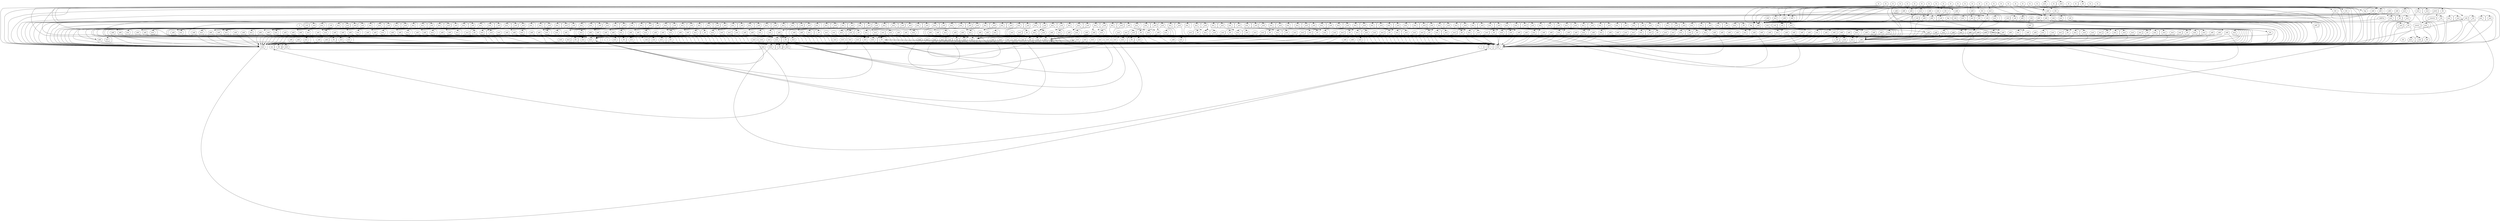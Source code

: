 digraph egraph {
  compound=true
  clusterrank=local
  subgraph cluster_0 {
    style=dotted
    0.0[label = "add"]
    0.1[label = "sub"]
    0.2[label = "sub"]
    0.3[label = "sub"]
    0.4[label = "sub"]
    0.5[label = "sub"]
    0.6[label = "mul"]
    0.7[label = "mul"]
    0.8[label = "mul"]
    0.9[label = "mul"]
    0.10[label = "mul"]
    0.11[label = "mul"]
    0.12[label = "mul"]
    0.13[label = "mul"]
    0.14[label = "mul"]
    0.15[label = "mul"]
    0.16[label = "mul"]
    0.17[label = "mul"]
    0.18[label = "mul"]
    0.19[label = "mul"]
    0.20[label = "mul"]
    0.21[label = "mul"]
    0.22[label = "mul"]
    0.23[label = "mul"]
    0.24[label = "mul"]
    0.25[label = "mul"]
    0.26[label = "mul"]
    0.27[label = "mul"]
    0.28[label = "mul"]
    0.29[label = "mul"]
    0.30[label = "mul"]
    0.31[label = "mul"]
    0.32[label = "mul"]
    0.33[label = "mul"]
    0.34[label = "mul"]
    0.35[label = "mul"]
    0.36[label = "mul"]
    0.37[label = "mul"]
    0.38[label = "mul"]
    0.39[label = "mul"]
    0.40[label = "mul"]
    0.41[label = "mul"]
    0.42[label = "mul"]
    0.43[label = "mul"]
    0.44[label = "mul"]
    0.45[label = "mul"]
    0.46[label = "mul"]
    0.47[label = "mul"]
    0.48[label = "mul"]
    0.49[label = "mul"]
    0.50[label = "mul"]
    0.51[label = "mul"]
    0.52[label = "mul"]
    0.53[label = "mul"]
    0.54[label = "mul"]
    0.55[label = "mul"]
    0.56[label = "mul"]
    0.57[label = "mul"]
    0.58[label = "mul"]
    0.59[label = "mul"]
    0.60[label = "mul"]
    0.61[label = "mul"]
    0.62[label = "mul"]
    0.63[label = "mul"]
    0.64[label = "mul"]
    0.65[label = "mul"]
    0.66[label = "mul"]
    0.67[label = "mul"]
    0.68[label = "mul"]
    0.69[label = "mul"]
    0.70[label = "mul"]
    0.71[label = "mul"]
    0.72[label = "mul"]
    0.73[label = "mul"]
    0.74[label = "mul"]
    0.75[label = "mul"]
    0.76[label = "mul"]
    0.77[label = "mul"]
    0.78[label = "mul"]
    0.79[label = "mul"]
    0.80[label = "mul"]
    0.81[label = "mul"]
    0.82[label = "mul"]
    0.83[label = "mul"]
    0.84[label = "mul"]
    0.85[label = "mul"]
    0.86[label = "mul"]
    0.87[label = "mul"]
    0.88[label = "mul"]
    0.89[label = "mul"]
    0.90[label = "mul"]
    0.91[label = "mul"]
    0.92[label = "mul"]
    0.93[label = "mul"]
    0.94[label = "mul"]
    0.95[label = "mul"]
    0.96[label = "mul"]
    0.97[label = "mul"]
    0.98[label = "mul"]
    0.99[label = "mul"]
    0.100[label = "mul"]
    0.101[label = "mul"]
    0.102[label = "mul"]
    0.103[label = "mul"]
    0.104[label = "mul"]
    0.105[label = "mul"]
    0.106[label = "mul"]
    0.107[label = "mul"]
    0.108[label = "mul"]
    0.109[label = "mul"]
    0.110[label = "mul"]
    0.111[label = "mul"]
    0.112[label = "mul"]
    0.113[label = "mul"]
    0.114[label = "mul"]
    0.115[label = "mul"]
    0.116[label = "mul"]
    0.117[label = "mul"]
    0.118[label = "mul"]
    0.119[label = "mul"]
    0.120[label = "mul"]
    0.121[label = "mul"]
    0.122[label = "mul"]
    0.123[label = "mul"]
    0.124[label = "mul"]
    0.125[label = "mul"]
    0.126[label = "mul"]
    0.127[label = "mul"]
    0.128[label = "mul"]
    0.129[label = "mul"]
    0.130[label = "mul"]
    0.131[label = "mul"]
    0.132[label = "mul"]
    0.133[label = "mul"]
    0.134[label = "mul"]
    0.135[label = "mul"]
    0.136[label = "mul"]
    0.137[label = "mul"]
    0.138[label = "mul"]
    0.139[label = "mul"]
    0.140[label = "mul"]
    0.141[label = "mul"]
    0.142[label = "mul"]
    0.143[label = "mul"]
    0.144[label = "mul"]
    0.145[label = "mul"]
    0.146[label = "mul"]
    0.147[label = "mul"]
    0.148[label = "mul"]
    0.149[label = "mul"]
    0.150[label = "mul"]
    0.151[label = "mul"]
    0.152[label = "mul"]
    0.153[label = "mul"]
    0.154[label = "mul"]
    0.155[label = "mul"]
    0.156[label = "mul"]
    0.157[label = "mul"]
    0.158[label = "mul"]
    0.159[label = "mul"]
    0.160[label = "mul"]
    0.161[label = "mul"]
    0.162[label = "mul"]
    0.163[label = "mul"]
    0.164[label = "mul"]
    0.165[label = "mul"]
    0.166[label = "mul"]
    0.167[label = "mul"]
    0.168[label = "mul"]
    0.169[label = "mul"]
    0.170[label = "mul"]
    0.171[label = "mul"]
    0.172[label = "mul"]
    0.173[label = "mul"]
    0.174[label = "mul"]
    0.175[label = "mul"]
    0.176[label = "div"]
    0.177[label = "log"]
    0.178[label = "0"]
  }
  subgraph cluster_1335 {
    style=dotted
    1335.0[label = "add"]
    1335.1[label = "add"]
    1335.2[label = "mul"]
  }
  subgraph cluster_1646 {
    style=dotted
    1646.0[label = "mul"]
  }
  subgraph cluster_1323 {
    style=dotted
    1323.0[label = "add"]
    1323.1[label = "add"]
    1323.2[label = "mul"]
  }
  subgraph cluster_232 {
    style=dotted
    232.0[label = "mul"]
    232.1[label = "mul"]
    232.2[label = "mul"]
    232.3[label = "mul"]
    232.4[label = "div"]
  }
  subgraph cluster_1634 {
    style=dotted
    1634.0[label = "add"]
  }
  subgraph cluster_1311 {
    style=dotted
    1311.0[label = "add"]
    1311.1[label = "add"]
    1311.2[label = "mul"]
  }
  subgraph cluster_153 {
    style=dotted
    153.0[label = "add"]
    153.1[label = "mul"]
    153.2[label = "mul"]
    153.3[label = "div"]
  }
  subgraph cluster_1299 {
    style=dotted
    1299.0[label = "add"]
    1299.1[label = "add"]
    1299.2[label = "add"]
    1299.3[label = "mul"]
  }
  subgraph cluster_653 {
    style=dotted
    653.0[label = "mul"]
    653.1[label = "mul"]
    653.2[label = "mul"]
    653.3[label = "mul"]
    653.4[label = "div"]
  }
  subgraph cluster_1165 {
    style=dotted
    1165.0[label = "add"]
    1165.1[label = "add"]
    1165.2[label = "mul"]
  }
  subgraph cluster_7 {
    style=dotted
    7.0[label = "le"]
    7.1[label = "le"]
    7.2[label = "le"]
    7.3[label = "le"]
    7.4[label = "le"]
    7.5[label = "le"]
    7.6[label = "le"]
    7.7[label = "le"]
    7.8[label = "le"]
    7.9[label = "le"]
    7.10[label = "le"]
    7.11[label = "le"]
    7.12[label = "le"]
    7.13[label = "le"]
    7.14[label = "le"]
    7.15[label = "le"]
    7.16[label = "le"]
    7.17[label = "le"]
    7.18[label = "le"]
    7.19[label = "le"]
    7.20[label = "le"]
    7.21[label = "le"]
    7.22[label = "le"]
    7.23[label = "le"]
    7.24[label = "le"]
    7.25[label = "le"]
    7.26[label = "le"]
    7.27[label = "le"]
    7.28[label = "mul"]
    7.29[label = "mul"]
    7.30[label = "div"]
  }
  subgraph cluster_1287 {
    style=dotted
    1287.0[label = "add"]
    1287.1[label = "add"]
    1287.2[label = "mul"]
  }
  subgraph cluster_1153 {
    style=dotted
    1153.0[label = "add"]
    1153.1[label = "add"]
    1153.2[label = "mul"]
  }
  subgraph cluster_1665 {
    style=dotted
    1665.0[label = "div"]
  }
  subgraph cluster_507 {
    style=dotted
    507.0[label = "mul"]
    507.1[label = "mul"]
    507.2[label = "mul"]
    507.3[label = "mul"]
    507.4[label = "div"]
  }
  subgraph cluster_952 {
    style=dotted
    952.0[label = "add"]
    952.1[label = "add"]
    952.2[label = "add"]
    952.3[label = "add"]
    952.4[label = "mul"]
  }
  subgraph cluster_629 {
    style=dotted
    629.0[label = "mul"]
    629.1[label = "mul"]
    629.2[label = "mul"]
    629.3[label = "mul"]
    629.4[label = "div"]
  }
  subgraph cluster_1275 {
    style=dotted
    1275.0[label = "add"]
    1275.1[label = "mul"]
  }
  subgraph cluster_1263 {
    style=dotted
    1263.0[label = "add"]
    1263.1[label = "add"]
    1263.2[label = "mul"]
  }
  subgraph cluster_1653 {
    style=dotted
    1653.0[label = "div"]
  }
  subgraph cluster_617 {
    style=dotted
    617.0[label = "mul"]
    617.1[label = "mul"]
    617.2[label = "mul"]
    617.3[label = "div"]
  }
  subgraph cluster_1641 {
    style=dotted
    1641.0[label = "sub"]
  }
  subgraph cluster_1251 {
    style=dotted
    1251.0[label = "add"]
    1251.1[label = "add"]
    1251.2[label = "mul"]
  }
  subgraph cluster_1440 {
    style=dotted
    1440.0[label = "add"]
    1440.1[label = "mul"]
  }
  subgraph cluster_26 {
    style=dotted
    26.0[label = "sub"]
    26.1[label = "mul"]
    26.2[label = "mul"]
    26.3[label = "div"]
  }
  subgraph cluster_794 {
    style=dotted
    794.0[label = "mul"]
    794.1[label = "mul"]
    794.2[label = "mul"]
    794.3[label = "mul"]
    794.4[label = "div"]
  }
  subgraph cluster_1239 {
    style=dotted
    1239.0[label = "add"]
    1239.1[label = "add"]
    1239.2[label = "add"]
    1239.3[label = "mul"]
  }
  subgraph cluster_1428 {
    style=dotted
    1428.0[label = "add"]
    1428.1[label = "add"]
    1428.2[label = "mul"]
  }
  subgraph cluster_526 {
    style=dotted
    526.0[label = "mul"]
    526.1[label = "mul"]
    526.2[label = "mul"]
    526.3[label = "mul"]
    526.4[label = "div"]
  }
  subgraph cluster_1227 {
    style=dotted
    1227.0[label = "add"]
    1227.1[label = "add"]
    1227.2[label = "add"]
    1227.3[label = "mul"]
  }
  subgraph cluster_1416 {
    style=dotted
    1416.0[label = "add"]
    1416.1[label = "add"]
    1416.2[label = "mul"]
  }
  subgraph cluster_2 {
    style=dotted
    2.0[label = "mul"]
    2.1[label = "mul"]
    2.2[label = "div"]
    2.3[label = "h0"]
  }
  subgraph cluster_770 {
    style=dotted
    770.0[label = "mul"]
    770.1[label = "mul"]
    770.2[label = "mul"]
    770.3[label = "mul"]
    770.4[label = "div"]
  }
  subgraph cluster_1404 {
    style=dotted
    1404.0[label = "add"]
    1404.1[label = "add"]
    1404.2[label = "mul"]
  }
  subgraph cluster_1849 {
    style=dotted
    1849.0[label = "add"]
  }
  subgraph cluster_947 {
    style=dotted
    947.0[label = "add"]
    947.1[label = "add"]
    947.2[label = "add"]
    947.3[label = "sub"]
    947.4[label = "sub"]
    947.5[label = "sub"]
    947.6[label = "sub"]
    947.7[label = "sub"]
    947.8[label = "mul"]
  }
  subgraph cluster_1203 {
    style=dotted
    1203.0[label = "add"]
    1203.1[label = "add"]
    1203.2[label = "mul"]
  }
  subgraph cluster_746 {
    style=dotted
    746.0[label = "mul"]
    746.1[label = "mul"]
    746.2[label = "mul"]
    746.3[label = "mul"]
    746.4[label = "div"]
  }
  subgraph cluster_1191 {
    style=dotted
    1191.0[label = "add"]
    1191.1[label = "add"]
    1191.2[label = "mul"]
  }
  subgraph cluster_1179 {
    style=dotted
    1179.0[label = "add"]
    1179.1[label = "add"]
    1179.2[label = "add"]
    1179.3[label = "mul"]
  }
  subgraph cluster_1368 {
    style=dotted
    1368.0[label = "add"]
    1368.1[label = "add"]
    1368.2[label = "mul"]
  }
  subgraph cluster_1356 {
    style=dotted
    1356.0[label = "add"]
    1356.1[label = "add"]
    1356.2[label = "mul"]
  }
  subgraph cluster_9 {
    style=dotted
    9.0[label = "constrs"]
    9.1[label = "mul"]
    9.2[label = "mul"]
    9.3[label = "div"]
  }
  subgraph cluster_1344 {
    style=dotted
    1344.0[label = "add"]
    1344.1[label = "add"]
    1344.2[label = "mul"]
  }
  subgraph cluster_1631 {
    style=dotted
    1631.0[label = "add"]
  }
  subgraph cluster_1308 {
    style=dotted
    1308.0[label = "add"]
    1308.1[label = "mul"]
  }
  subgraph cluster_217 {
    style=dotted
    217.0[label = "add"]
    217.1[label = "add"]
    217.2[label = "sub"]
    217.3[label = "sub"]
    217.4[label = "sub"]
    217.5[label = "mul"]
    217.6[label = "mul"]
    217.7[label = "div"]
    217.8[label = "log"]
  }
  subgraph cluster_662 {
    style=dotted
    662.0[label = "mul"]
    662.1[label = "mul"]
    662.2[label = "mul"]
    662.3[label = "div"]
  }
  subgraph cluster_1296 {
    style=dotted
    1296.0[label = "add"]
    1296.1[label = "add"]
    1296.2[label = "mul"]
  }
  subgraph cluster_4 {
    style=dotted
    4.0[label = "mul"]
    4.1[label = "mul"]
    4.2[label = "div"]
    4.3[label = "x"]
  }
  subgraph cluster_1284 {
    style=dotted
    1284.0[label = "add"]
    1284.1[label = "add"]
    1284.2[label = "mul"]
  }
  subgraph cluster_1662 {
    style=dotted
    1662.0[label = "div"]
  }
  subgraph cluster_504 {
    style=dotted
    504.0[label = "mul"]
    504.1[label = "mul"]
    504.2[label = "mul"]
    504.3[label = "mul"]
    504.4[label = "div"]
  }
  subgraph cluster_626 {
    style=dotted
    626.0[label = "mul"]
    626.1[label = "mul"]
    626.2[label = "mul"]
    626.3[label = "mul"]
    626.4[label = "div"]
  }
  subgraph cluster_169 {
    style=dotted
    169.0[label = "mul"]
    169.1[label = "mul"]
    169.2[label = "mul"]
    169.3[label = "div"]
  }
  subgraph cluster_1236 {
    style=dotted
    1236.0[label = "add"]
    1236.1[label = "add"]
    1236.2[label = "mul"]
  }
  subgraph cluster_1224 {
    style=dotted
    1224.0[label = "add"]
    1224.1[label = "add"]
    1224.2[label = "add"]
    1224.3[label = "mul"]
  }
  subgraph cluster_1401 {
    style=dotted
    1401.0[label = "add"]
    1401.1[label = "add"]
    1401.2[label = "mul"]
  }
  subgraph cluster_1846 {
    style=dotted
    1846.0[label = "add"]
  }
  subgraph cluster_353 {
    style=dotted
    353.0[label = "mul"]
    353.1[label = "mul"]
    353.2[label = "mul"]
    353.3[label = "mul"]
    353.4[label = "mul"]
    353.5[label = "mul"]
    353.6[label = "mul"]
    353.7[label = "div"]
  }
  subgraph cluster_1176 {
    style=dotted
    1176.0[label = "add"]
    1176.1[label = "mul"]
  }
  subgraph cluster_6 {
    style=dotted
    6.0[label = "add"]
    6.1[label = "add"]
    6.2[label = "mul"]
    6.3[label = "mul"]
    6.4[label = "div"]
  }
  subgraph cluster_317 {
    style=dotted
    317.0[label = "mul"]
    317.1[label = "mul"]
    317.2[label = "mul"]
    317.3[label = "mul"]
    317.4[label = "mul"]
    317.5[label = "mul"]
    317.6[label = "mul"]
    317.7[label = "div"]
  }
  subgraph cluster_1341 {
    style=dotted
    1341.0[label = "add"]
    1341.1[label = "mul"]
  }
  subgraph cluster_1329 {
    style=dotted
    1329.0[label = "add"]
    1329.1[label = "add"]
    1329.2[label = "add"]
    1329.3[label = "mul"]
  }
  subgraph cluster_1317 {
    style=dotted
    1317.0[label = "add"]
    1317.1[label = "add"]
    1317.2[label = "mul"]
  }
  subgraph cluster_671 {
    style=dotted
    671.0[label = "mul"]
    671.1[label = "mul"]
    671.2[label = "mul"]
    671.3[label = "mul"]
    671.4[label = "div"]
  }
  subgraph cluster_1628 {
    style=dotted
    1628.0[label = "add"]
  }
  subgraph cluster_1305 {
    style=dotted
    1305.0[label = "add"]
    1305.1[label = "add"]
    1305.2[label = "mul"]
  }
  subgraph cluster_659 {
    style=dotted
    659.0[label = "mul"]
    659.1[label = "mul"]
    659.2[label = "mul"]
    659.3[label = "mul"]
    659.4[label = "div"]
  }
  subgraph cluster_1171 {
    style=dotted
    1171.0[label = "add"]
    1171.1[label = "add"]
    1171.2[label = "mul"]
  }
  subgraph cluster_1293 {
    style=dotted
    1293.0[label = "add"]
    1293.1[label = "add"]
    1293.2[label = "mul"]
  }
  subgraph cluster_1671 {
    style=dotted
    1671.0[label = "log"]
  }
  subgraph cluster_1 {
    style=dotted
    1.0[label = "objFun"]
    1.1[label = "mul"]
    1.2[label = "mul"]
    1.3[label = "div"]
  }
  subgraph cluster_958 {
    style=dotted
    958.0[label = "sub"]
    958.1[label = "mul"]
  }
  subgraph cluster_1659 {
    style=dotted
    1659.0[label = "div"]
  }
  subgraph cluster_1269 {
    style=dotted
    1269.0[label = "add"]
    1269.1[label = "add"]
    1269.2[label = "add"]
    1269.3[label = "mul"]
  }
  subgraph cluster_1257 {
    style=dotted
    1257.0[label = "add"]
    1257.1[label = "add"]
    1257.2[label = "mul"]
  }
  subgraph cluster_611 {
    style=dotted
    611.0[label = "mul"]
    611.1[label = "mul"]
    611.2[label = "mul"]
    611.3[label = "mul"]
    611.4[label = "div"]
  }
  subgraph cluster_1245 {
    style=dotted
    1245.0[label = "add"]
    1245.1[label = "add"]
    1245.2[label = "mul"]
  }
  subgraph cluster_410 {
    style=dotted
    410.0[label = "sub"]
    410.1[label = "mul"]
    410.2[label = "mul"]
    410.3[label = "div"]
  }
  subgraph cluster_1434 {
    style=dotted
    1434.0[label = "add"]
    1434.1[label = "add"]
    1434.2[label = "mul"]
  }
  subgraph cluster_1422 {
    style=dotted
    1422.0[label = "add"]
    1422.1[label = "add"]
    1422.2[label = "mul"]
  }
  subgraph cluster_8 {
    style=dotted
    8.0[label = "constr"]
    8.1[label = "mul"]
    8.2[label = "mul"]
    8.3[label = "div"]
  }
  subgraph cluster_520 {
    style=dotted
    520.0[label = "mul"]
    520.1[label = "mul"]
    520.2[label = "mul"]
    520.3[label = "mul"]
    520.4[label = "div"]
  }
  subgraph cluster_776 {
    style=dotted
    776.0[label = "mul"]
    776.1[label = "mul"]
    776.2[label = "mul"]
    776.3[label = "mul"]
    776.4[label = "div"]
  }
  subgraph cluster_1410 {
    style=dotted
    1410.0[label = "add"]
    1410.1[label = "add"]
    1410.2[label = "mul"]
  }
  subgraph cluster_1209 {
    style=dotted
    1209.0[label = "add"]
    1209.1[label = "add"]
    1209.2[label = "mul"]
  }
  subgraph cluster_1075 {
    style=dotted
    1075.0[label = "add"]
    1075.1[label = "add"]
    1075.2[label = "add"]
    1075.3[label = "mul"]
  }
  subgraph cluster_752 {
    style=dotted
    752.0[label = "mul"]
    752.1[label = "mul"]
    752.2[label = "mul"]
    752.3[label = "div"]
  }
  subgraph cluster_1197 {
    style=dotted
    1197.0[label = "add"]
    1197.1[label = "add"]
    1197.2[label = "mul"]
  }
  subgraph cluster_551 {
    style=dotted
    551.0[label = "mul"]
    551.1[label = "mul"]
    551.2[label = "mul"]
    551.3[label = "mul"]
    551.4[label = "div"]
  }
  subgraph cluster_1185 {
    style=dotted
    1185.0[label = "add"]
    1185.1[label = "add"]
    1185.2[label = "mul"]
  }
  subgraph cluster_1374 {
    style=dotted
    1374.0[label = "add"]
    1374.1[label = "mul"]
  }
  subgraph cluster_1362 {
    style=dotted
    1362.0[label = "add"]
    1362.1[label = "add"]
    1362.2[label = "mul"]
  }
  subgraph cluster_1350 {
    style=dotted
    1350.0[label = "add"]
    1350.1[label = "add"]
    1350.2[label = "mul"]
  }
  subgraph cluster_3 {
    style=dotted
    3.0[label = "mul"]
    3.1[label = "div"]
    3.2[label = "1"]
  }
  subgraph cluster_314 {
    style=dotted
    314.0[label = "mul"]
    314.1[label = "mul"]
    314.2[label = "mul"]
    314.3[label = "mul"]
    314.4[label = "mul"]
    314.5[label = "mul"]
    314.6[label = "div"]
  }
  subgraph cluster_235 {
    style=dotted
    235.0[label = "mul"]
    235.1[label = "mul"]
    235.2[label = "mul"]
    235.3[label = "mul"]
    235.4[label = "mul"]
    235.5[label = "div"]
  }
  subgraph cluster_1302 {
    style=dotted
    1302.0[label = "add"]
    1302.1[label = "add"]
    1302.2[label = "mul"]
  }
  subgraph cluster_1168 {
    style=dotted
    1168.0[label = "add"]
    1168.1[label = "add"]
    1168.2[label = "mul"]
  }
  subgraph cluster_333 {
    style=dotted
    333.0[label = "mul"]
    333.1[label = "mul"]
    333.2[label = "mul"]
    333.3[label = "mul"]
    333.4[label = "mul"]
    333.5[label = "mul"]
    333.6[label = "mul"]
    333.7[label = "mul"]
    333.8[label = "div"]
  }
  subgraph cluster_10 {
    style=dotted
    10.0[label = "prob"]
    10.1[label = "mul"]
    10.2[label = "mul"]
    10.3[label = "div"]
  }
  subgraph cluster_1290 {
    style=dotted
    1290.0[label = "add"]
    1290.1[label = "add"]
    1290.2[label = "mul"]
  }
  subgraph cluster_1668 {
    style=dotted
    1668.0[label = "div"]
  }
  subgraph cluster_955 {
    style=dotted
    955.0[label = "add"]
    955.1[label = "add"]
    955.2[label = "add"]
    955.3[label = "add"]
    955.4[label = "mul"]
  }
  subgraph cluster_1656 {
    style=dotted
    1656.0[label = "div"]
  }
  subgraph cluster_608 {
    style=dotted
    608.0[label = "mul"]
    608.1[label = "mul"]
    608.2[label = "mul"]
    608.3[label = "mul"]
    608.4[label = "div"]
  }
  subgraph cluster_797 {
    style=dotted
    797.0[label = "mul"]
    797.1[label = "mul"]
    797.2[label = "mul"]
    797.3[label = "div"]
  }
  subgraph cluster_1242 {
    style=dotted
    1242.0[label = "add"]
    1242.1[label = "mul"]
  }
  subgraph cluster_1230 {
    style=dotted
    1230.0[label = "add"]
    1230.1[label = "add"]
    1230.2[label = "add"]
    1230.3[label = "mul"]
  }
  subgraph cluster_5 {
    style=dotted
    5.0[label = "mul"]
    5.1[label = "mul"]
    5.2[label = "div"]
    5.3[label = "var"]
  }
  subgraph cluster_1407 {
    style=dotted
    1407.0[label = "add"]
    1407.1[label = "mul"]
  }
  subgraph cluster_548 {
    style=dotted
    548.0[label = "mul"]
    548.1[label = "mul"]
    548.2[label = "mul"]
    548.3[label = "mul"]
    548.4[label = "div"]
  }
  0.0:sw -> 0.0:n [lhead = cluster_0, ]
  0.0:se -> 0.0:n [lhead = cluster_0, ]
  0.1:sw -> 0.1:n [lhead = cluster_0, ]
  0.1:se -> 0.1:n [lhead = cluster_0, ]
  0.2:sw -> 3.0 [lhead = cluster_3, ]
  0.2:se -> 3.0 [lhead = cluster_3, ]
  0.3:sw -> 5.0 [lhead = cluster_5, ]
  0.3:se -> 5.0 [lhead = cluster_5, ]
  0.4:sw -> 947.0 [lhead = cluster_947, ]
  0.4:se -> 3.0 [lhead = cluster_3, ]
  0.5:sw -> 1075.0 [lhead = cluster_1075, ]
  0.5:se -> 5.0 [lhead = cluster_5, ]
  0.6:sw -> 0.6:n [lhead = cluster_0, ]
  0.6:se -> 3.0 [lhead = cluster_3, ]
  0.7:sw -> 0.7:n [lhead = cluster_0, ]
  0.7:se -> 5.0 [lhead = cluster_5, ]
  0.8:sw -> 0.8:n [lhead = cluster_0, ]
  0.8:se -> 6.0 [lhead = cluster_6, ]
  0.9:sw -> 0.9:n [lhead = cluster_0, ]
  0.9:se -> 153.0 [lhead = cluster_153, ]
  0.10:sw -> 0.10:n [lhead = cluster_0, ]
  0.10:se -> 169.0 [lhead = cluster_169, ]
  0.11:sw -> 0.11:n [lhead = cluster_0, ]
  0.11:se -> 232.0 [lhead = cluster_232, ]
  0.12:sw -> 0.12:n [lhead = cluster_0, ]
  0.12:se -> 235.0 [lhead = cluster_235, ]
  0.13:sw -> 0.13:n [lhead = cluster_0, ]
  0.13:se -> 314.0 [lhead = cluster_314, ]
  0.14:sw -> 0.14:n [lhead = cluster_0, ]
  0.14:se -> 317.0 [lhead = cluster_317, ]
  0.15:sw -> 0.15:n [lhead = cluster_0, ]
  0.15:se -> 333.0 [lhead = cluster_333, ]
  0.16:sw -> 0.16:n [lhead = cluster_0, ]
  0.16:se -> 353.0 [lhead = cluster_353, ]
  0.17:sw -> 0.17:n [lhead = cluster_0, ]
  0.17:se -> 504.0 [lhead = cluster_504, ]
  0.18:sw -> 0.18:n [lhead = cluster_0, ]
  0.18:se -> 507.0 [lhead = cluster_507, ]
  0.19:sw -> 0.19:n [lhead = cluster_0, ]
  0.19:se -> 520.0 [lhead = cluster_520, ]
  0.20:sw -> 0.20:n [lhead = cluster_0, ]
  0.20:se -> 526.0 [lhead = cluster_526, ]
  0.21:sw -> 0.21:n [lhead = cluster_0, ]
  0.21:se -> 548.0 [lhead = cluster_548, ]
  0.22:sw -> 0.22:n [lhead = cluster_0, ]
  0.22:se -> 551.0 [lhead = cluster_551, ]
  0.23:sw -> 0.23:n [lhead = cluster_0, ]
  0.23:se -> 608.0 [lhead = cluster_608, ]
  0.24:sw -> 0.24:n [lhead = cluster_0, ]
  0.24:se -> 611.0 [lhead = cluster_611, ]
  0.25:sw -> 0.25:n [lhead = cluster_0, ]
  0.25:se -> 617.0 [lhead = cluster_617, ]
  0.26:sw -> 0.26:n [lhead = cluster_0, ]
  0.26:se -> 626.0 [lhead = cluster_626, ]
  0.27:sw -> 0.27:n [lhead = cluster_0, ]
  0.27:se -> 629.0 [lhead = cluster_629, ]
  0.28:sw -> 0.28:n [lhead = cluster_0, ]
  0.28:se -> 653.0 [lhead = cluster_653, ]
  0.29:sw -> 0.29:n [lhead = cluster_0, ]
  0.29:se -> 659.0 [lhead = cluster_659, ]
  0.30:sw -> 0.30:n [lhead = cluster_0, ]
  0.30:se -> 662.0 [lhead = cluster_662, ]
  0.31:sw -> 0.31:n [lhead = cluster_0, ]
  0.31:se -> 671.0 [lhead = cluster_671, ]
  0.32:sw -> 0.32:n [lhead = cluster_0, ]
  0.32:se -> 746.0 [lhead = cluster_746, ]
  0.33:sw -> 0.33:n [lhead = cluster_0, ]
  0.33:se -> 752.0 [lhead = cluster_752, ]
  0.34:sw -> 0.34:n [lhead = cluster_0, ]
  0.34:se -> 770.0 [lhead = cluster_770, ]
  0.35:sw -> 0.35:n [lhead = cluster_0, ]
  0.35:se -> 776.0 [lhead = cluster_776, ]
  0.36:sw -> 0.36:n [lhead = cluster_0, ]
  0.36:se -> 794.0 [lhead = cluster_794, ]
  0.37:sw -> 0.37:n [lhead = cluster_0, ]
  0.37:se -> 797.0 [lhead = cluster_797, ]
  0.38:sw -> 0.38:n [lhead = cluster_0, ]
  0.38:se -> 1153.0 [lhead = cluster_1153, ]
  0.39:sw -> 0.39:n [lhead = cluster_0, ]
  0.39:se -> 1165.0 [lhead = cluster_1165, ]
  0.40:sw -> 0.40:n [lhead = cluster_0, ]
  0.40:se -> 1168.0 [lhead = cluster_1168, ]
  0.41:sw -> 0.41:n [lhead = cluster_0, ]
  0.41:se -> 1171.0 [lhead = cluster_1171, ]
  0.42:sw -> 0.42:n [lhead = cluster_0, ]
  0.42:se -> 1176.0 [lhead = cluster_1176, ]
  0.43:sw -> 0.43:n [lhead = cluster_0, ]
  0.43:se -> 1179.0 [lhead = cluster_1179, ]
  0.44:sw -> 0.44:n [lhead = cluster_0, ]
  0.44:se -> 1185.0 [lhead = cluster_1185, ]
  0.45:sw -> 0.45:n [lhead = cluster_0, ]
  0.45:se -> 1191.0 [lhead = cluster_1191, ]
  0.46:sw -> 0.46:n [lhead = cluster_0, ]
  0.46:se -> 1197.0 [lhead = cluster_1197, ]
  0.47:sw -> 0.47:n [lhead = cluster_0, ]
  0.47:se -> 1203.0 [lhead = cluster_1203, ]
  0.48:sw -> 0.48:n [lhead = cluster_0, ]
  0.48:se -> 1209.0 [lhead = cluster_1209, ]
  0.49:sw -> 0.49:n [lhead = cluster_0, ]
  0.49:se -> 1224.0 [lhead = cluster_1224, ]
  0.50:sw -> 0.50:n [lhead = cluster_0, ]
  0.50:se -> 1227.0 [lhead = cluster_1227, ]
  0.51:sw -> 0.51:n [lhead = cluster_0, ]
  0.51:se -> 1230.0 [lhead = cluster_1230, ]
  0.52:sw -> 0.52:n [lhead = cluster_0, ]
  0.52:se -> 1236.0 [lhead = cluster_1236, ]
  0.53:sw -> 0.53:n [lhead = cluster_0, ]
  0.53:se -> 1239.0 [lhead = cluster_1239, ]
  0.54:sw -> 0.54:n [lhead = cluster_0, ]
  0.54:se -> 1242.0 [lhead = cluster_1242, ]
  0.55:sw -> 0.55:n [lhead = cluster_0, ]
  0.55:se -> 1245.0 [lhead = cluster_1245, ]
  0.56:sw -> 0.56:n [lhead = cluster_0, ]
  0.56:se -> 1251.0 [lhead = cluster_1251, ]
  0.57:sw -> 0.57:n [lhead = cluster_0, ]
  0.57:se -> 1257.0 [lhead = cluster_1257, ]
  0.58:sw -> 0.58:n [lhead = cluster_0, ]
  0.58:se -> 1263.0 [lhead = cluster_1263, ]
  0.59:sw -> 0.59:n [lhead = cluster_0, ]
  0.59:se -> 1269.0 [lhead = cluster_1269, ]
  0.60:sw -> 0.60:n [lhead = cluster_0, ]
  0.60:se -> 1275.0 [lhead = cluster_1275, ]
  0.61:sw -> 0.61:n [lhead = cluster_0, ]
  0.61:se -> 1284.0 [lhead = cluster_1284, ]
  0.62:sw -> 0.62:n [lhead = cluster_0, ]
  0.62:se -> 1287.0 [lhead = cluster_1287, ]
  0.63:sw -> 0.63:n [lhead = cluster_0, ]
  0.63:se -> 1290.0 [lhead = cluster_1290, ]
  0.64:sw -> 0.64:n [lhead = cluster_0, ]
  0.64:se -> 1293.0 [lhead = cluster_1293, ]
  0.65:sw -> 0.65:n [lhead = cluster_0, ]
  0.65:se -> 1296.0 [lhead = cluster_1296, ]
  0.66:sw -> 0.66:n [lhead = cluster_0, ]
  0.66:se -> 1299.0 [lhead = cluster_1299, ]
  0.67:sw -> 0.67:n [lhead = cluster_0, ]
  0.67:se -> 1302.0 [lhead = cluster_1302, ]
  0.68:sw -> 0.68:n [lhead = cluster_0, ]
  0.68:se -> 1305.0 [lhead = cluster_1305, ]
  0.69:sw -> 0.69:n [lhead = cluster_0, ]
  0.69:se -> 1308.0 [lhead = cluster_1308, ]
  0.70:sw -> 0.70:n [lhead = cluster_0, ]
  0.70:se -> 1311.0 [lhead = cluster_1311, ]
  0.71:sw -> 0.71:n [lhead = cluster_0, ]
  0.71:se -> 1317.0 [lhead = cluster_1317, ]
  0.72:sw -> 0.72:n [lhead = cluster_0, ]
  0.72:se -> 1323.0 [lhead = cluster_1323, ]
  0.73:sw -> 0.73:n [lhead = cluster_0, ]
  0.73:se -> 1329.0 [lhead = cluster_1329, ]
  0.74:sw -> 0.74:n [lhead = cluster_0, ]
  0.74:se -> 1335.0 [lhead = cluster_1335, ]
  0.75:sw -> 0.75:n [lhead = cluster_0, ]
  0.75:se -> 1341.0 [lhead = cluster_1341, ]
  0.76:sw -> 0.76:n [lhead = cluster_0, ]
  0.76:se -> 1344.0 [lhead = cluster_1344, ]
  0.77:sw -> 0.77:n [lhead = cluster_0, ]
  0.77:se -> 1350.0 [lhead = cluster_1350, ]
  0.78:sw -> 0.78:n [lhead = cluster_0, ]
  0.78:se -> 1356.0 [lhead = cluster_1356, ]
  0.79:sw -> 0.79:n [lhead = cluster_0, ]
  0.79:se -> 1362.0 [lhead = cluster_1362, ]
  0.80:sw -> 0.80:n [lhead = cluster_0, ]
  0.80:se -> 1368.0 [lhead = cluster_1368, ]
  0.81:sw -> 0.81:n [lhead = cluster_0, ]
  0.81:se -> 1374.0 [lhead = cluster_1374, ]
  0.82:sw -> 0.82:n [lhead = cluster_0, ]
  0.82:se -> 1401.0 [lhead = cluster_1401, ]
  0.83:sw -> 0.83:n [lhead = cluster_0, ]
  0.83:se -> 1404.0 [lhead = cluster_1404, ]
  0.84:sw -> 0.84:n [lhead = cluster_0, ]
  0.84:se -> 1407.0 [lhead = cluster_1407, ]
  0.85:sw -> 0.85:n [lhead = cluster_0, ]
  0.85:se -> 1410.0 [lhead = cluster_1410, ]
  0.86:sw -> 0.86:n [lhead = cluster_0, ]
  0.86:se -> 1416.0 [lhead = cluster_1416, ]
  0.87:sw -> 0.87:n [lhead = cluster_0, ]
  0.87:se -> 1422.0 [lhead = cluster_1422, ]
  0.88:sw -> 0.88:n [lhead = cluster_0, ]
  0.88:se -> 1428.0 [lhead = cluster_1428, ]
  0.89:sw -> 0.89:n [lhead = cluster_0, ]
  0.89:se -> 1434.0 [lhead = cluster_1434, ]
  0.90:sw -> 0.90:n [lhead = cluster_0, ]
  0.90:se -> 1440.0 [lhead = cluster_1440, ]
  0.91:sw -> 3.0 [lhead = cluster_3, ]
  0.91:se -> 0.91:n [lhead = cluster_0, ]
  0.92:sw -> 5.0 [lhead = cluster_5, ]
  0.92:se -> 0.92:n [lhead = cluster_0, ]
  0.93:sw -> 6.0 [lhead = cluster_6, ]
  0.93:se -> 0.93:n [lhead = cluster_0, ]
  0.94:sw -> 153.0 [lhead = cluster_153, ]
  0.94:se -> 0.94:n [lhead = cluster_0, ]
  0.95:sw -> 169.0 [lhead = cluster_169, ]
  0.95:se -> 0.95:n [lhead = cluster_0, ]
  0.96:sw -> 232.0 [lhead = cluster_232, ]
  0.96:se -> 0.96:n [lhead = cluster_0, ]
  0.97:sw -> 235.0 [lhead = cluster_235, ]
  0.97:se -> 0.97:n [lhead = cluster_0, ]
  0.98:sw -> 314.0 [lhead = cluster_314, ]
  0.98:se -> 0.98:n [lhead = cluster_0, ]
  0.99:sw -> 317.0 [lhead = cluster_317, ]
  0.99:se -> 0.99:n [lhead = cluster_0, ]
  0.100:sw -> 333.0 [lhead = cluster_333, ]
  0.100:se -> 0.100:n [lhead = cluster_0, ]
  0.101:sw -> 353.0 [lhead = cluster_353, ]
  0.101:se -> 0.101:n [lhead = cluster_0, ]
  0.102:sw -> 504.0 [lhead = cluster_504, ]
  0.102:se -> 0.102:n [lhead = cluster_0, ]
  0.103:sw -> 507.0 [lhead = cluster_507, ]
  0.103:se -> 0.103:n [lhead = cluster_0, ]
  0.104:sw -> 520.0 [lhead = cluster_520, ]
  0.104:se -> 0.104:n [lhead = cluster_0, ]
  0.105:sw -> 526.0 [lhead = cluster_526, ]
  0.105:se -> 0.105:n [lhead = cluster_0, ]
  0.106:sw -> 548.0 [lhead = cluster_548, ]
  0.106:se -> 0.106:n [lhead = cluster_0, ]
  0.107:sw -> 551.0 [lhead = cluster_551, ]
  0.107:se -> 0.107:n [lhead = cluster_0, ]
  0.108:sw -> 608.0 [lhead = cluster_608, ]
  0.108:se -> 0.108:n [lhead = cluster_0, ]
  0.109:sw -> 611.0 [lhead = cluster_611, ]
  0.109:se -> 0.109:n [lhead = cluster_0, ]
  0.110:sw -> 617.0 [lhead = cluster_617, ]
  0.110:se -> 0.110:n [lhead = cluster_0, ]
  0.111:sw -> 626.0 [lhead = cluster_626, ]
  0.111:se -> 0.111:n [lhead = cluster_0, ]
  0.112:sw -> 629.0 [lhead = cluster_629, ]
  0.112:se -> 0.112:n [lhead = cluster_0, ]
  0.113:sw -> 653.0 [lhead = cluster_653, ]
  0.113:se -> 0.113:n [lhead = cluster_0, ]
  0.114:sw -> 659.0 [lhead = cluster_659, ]
  0.114:se -> 0.114:n [lhead = cluster_0, ]
  0.115:sw -> 662.0 [lhead = cluster_662, ]
  0.115:se -> 0.115:n [lhead = cluster_0, ]
  0.116:sw -> 671.0 [lhead = cluster_671, ]
  0.116:se -> 0.116:n [lhead = cluster_0, ]
  0.117:sw -> 746.0 [lhead = cluster_746, ]
  0.117:se -> 0.117:n [lhead = cluster_0, ]
  0.118:sw -> 752.0 [lhead = cluster_752, ]
  0.118:se -> 0.118:n [lhead = cluster_0, ]
  0.119:sw -> 770.0 [lhead = cluster_770, ]
  0.119:se -> 0.119:n [lhead = cluster_0, ]
  0.120:sw -> 776.0 [lhead = cluster_776, ]
  0.120:se -> 0.120:n [lhead = cluster_0, ]
  0.121:sw -> 794.0 [lhead = cluster_794, ]
  0.121:se -> 0.121:n [lhead = cluster_0, ]
  0.122:sw -> 797.0 [lhead = cluster_797, ]
  0.122:se -> 0.122:n [lhead = cluster_0, ]
  0.123:sw -> 1153.0 [lhead = cluster_1153, ]
  0.123:se -> 0.123:n [lhead = cluster_0, ]
  0.124:sw -> 1165.0 [lhead = cluster_1165, ]
  0.124:se -> 0.124:n [lhead = cluster_0, ]
  0.125:sw -> 1168.0 [lhead = cluster_1168, ]
  0.125:se -> 0.125:n [lhead = cluster_0, ]
  0.126:sw -> 1171.0 [lhead = cluster_1171, ]
  0.126:se -> 0.126:n [lhead = cluster_0, ]
  0.127:sw -> 1176.0 [lhead = cluster_1176, ]
  0.127:se -> 0.127:n [lhead = cluster_0, ]
  0.128:sw -> 1179.0 [lhead = cluster_1179, ]
  0.128:se -> 0.128:n [lhead = cluster_0, ]
  0.129:sw -> 1185.0 [lhead = cluster_1185, ]
  0.129:se -> 0.129:n [lhead = cluster_0, ]
  0.130:sw -> 1191.0 [lhead = cluster_1191, ]
  0.130:se -> 0.130:n [lhead = cluster_0, ]
  0.131:sw -> 1197.0 [lhead = cluster_1197, ]
  0.131:se -> 0.131:n [lhead = cluster_0, ]
  0.132:sw -> 1203.0 [lhead = cluster_1203, ]
  0.132:se -> 0.132:n [lhead = cluster_0, ]
  0.133:sw -> 1209.0 [lhead = cluster_1209, ]
  0.133:se -> 0.133:n [lhead = cluster_0, ]
  0.134:sw -> 1224.0 [lhead = cluster_1224, ]
  0.134:se -> 0.134:n [lhead = cluster_0, ]
  0.135:sw -> 1227.0 [lhead = cluster_1227, ]
  0.135:se -> 0.135:n [lhead = cluster_0, ]
  0.136:sw -> 1230.0 [lhead = cluster_1230, ]
  0.136:se -> 0.136:n [lhead = cluster_0, ]
  0.137:sw -> 1236.0 [lhead = cluster_1236, ]
  0.137:se -> 0.137:n [lhead = cluster_0, ]
  0.138:sw -> 1239.0 [lhead = cluster_1239, ]
  0.138:se -> 0.138:n [lhead = cluster_0, ]
  0.139:sw -> 1242.0 [lhead = cluster_1242, ]
  0.139:se -> 0.139:n [lhead = cluster_0, ]
  0.140:sw -> 1245.0 [lhead = cluster_1245, ]
  0.140:se -> 0.140:n [lhead = cluster_0, ]
  0.141:sw -> 1251.0 [lhead = cluster_1251, ]
  0.141:se -> 0.141:n [lhead = cluster_0, ]
  0.142:sw -> 1257.0 [lhead = cluster_1257, ]
  0.142:se -> 0.142:n [lhead = cluster_0, ]
  0.143:sw -> 1263.0 [lhead = cluster_1263, ]
  0.143:se -> 0.143:n [lhead = cluster_0, ]
  0.144:sw -> 1269.0 [lhead = cluster_1269, ]
  0.144:se -> 0.144:n [lhead = cluster_0, ]
  0.145:sw -> 1275.0 [lhead = cluster_1275, ]
  0.145:se -> 0.145:n [lhead = cluster_0, ]
  0.146:sw -> 1284.0 [lhead = cluster_1284, ]
  0.146:se -> 0.146:n [lhead = cluster_0, ]
  0.147:sw -> 1287.0 [lhead = cluster_1287, ]
  0.147:se -> 0.147:n [lhead = cluster_0, ]
  0.148:sw -> 1290.0 [lhead = cluster_1290, ]
  0.148:se -> 0.148:n [lhead = cluster_0, ]
  0.149:sw -> 1293.0 [lhead = cluster_1293, ]
  0.149:se -> 0.149:n [lhead = cluster_0, ]
  0.150:sw -> 1296.0 [lhead = cluster_1296, ]
  0.150:se -> 0.150:n [lhead = cluster_0, ]
  0.151:sw -> 1299.0 [lhead = cluster_1299, ]
  0.151:se -> 0.151:n [lhead = cluster_0, ]
  0.152:sw -> 1302.0 [lhead = cluster_1302, ]
  0.152:se -> 0.152:n [lhead = cluster_0, ]
  0.153:sw -> 1305.0 [lhead = cluster_1305, ]
  0.153:se -> 0.153:n [lhead = cluster_0, ]
  0.154:sw -> 1308.0 [lhead = cluster_1308, ]
  0.154:se -> 0.154:n [lhead = cluster_0, ]
  0.155:sw -> 1311.0 [lhead = cluster_1311, ]
  0.155:se -> 0.155:n [lhead = cluster_0, ]
  0.156:sw -> 1317.0 [lhead = cluster_1317, ]
  0.156:se -> 0.156:n [lhead = cluster_0, ]
  0.157:sw -> 1323.0 [lhead = cluster_1323, ]
  0.157:se -> 0.157:n [lhead = cluster_0, ]
  0.158:sw -> 1329.0 [lhead = cluster_1329, ]
  0.158:se -> 0.158:n [lhead = cluster_0, ]
  0.159:sw -> 1335.0 [lhead = cluster_1335, ]
  0.159:se -> 0.159:n [lhead = cluster_0, ]
  0.160:sw -> 1341.0 [lhead = cluster_1341, ]
  0.160:se -> 0.160:n [lhead = cluster_0, ]
  0.161:sw -> 1344.0 [lhead = cluster_1344, ]
  0.161:se -> 0.161:n [lhead = cluster_0, ]
  0.162:sw -> 1350.0 [lhead = cluster_1350, ]
  0.162:se -> 0.162:n [lhead = cluster_0, ]
  0.163:sw -> 1356.0 [lhead = cluster_1356, ]
  0.163:se -> 0.163:n [lhead = cluster_0, ]
  0.164:sw -> 1362.0 [lhead = cluster_1362, ]
  0.164:se -> 0.164:n [lhead = cluster_0, ]
  0.165:sw -> 1368.0 [lhead = cluster_1368, ]
  0.165:se -> 0.165:n [lhead = cluster_0, ]
  0.166:sw -> 1374.0 [lhead = cluster_1374, ]
  0.166:se -> 0.166:n [lhead = cluster_0, ]
  0.167:sw -> 1401.0 [lhead = cluster_1401, ]
  0.167:se -> 0.167:n [lhead = cluster_0, ]
  0.168:sw -> 1404.0 [lhead = cluster_1404, ]
  0.168:se -> 0.168:n [lhead = cluster_0, ]
  0.169:sw -> 1407.0 [lhead = cluster_1407, ]
  0.169:se -> 0.169:n [lhead = cluster_0, ]
  0.170:sw -> 1410.0 [lhead = cluster_1410, ]
  0.170:se -> 0.170:n [lhead = cluster_0, ]
  0.171:sw -> 1416.0 [lhead = cluster_1416, ]
  0.171:se -> 0.171:n [lhead = cluster_0, ]
  0.172:sw -> 1422.0 [lhead = cluster_1422, ]
  0.172:se -> 0.172:n [lhead = cluster_0, ]
  0.173:sw -> 1428.0 [lhead = cluster_1428, ]
  0.173:se -> 0.173:n [lhead = cluster_0, ]
  0.174:sw -> 1434.0 [lhead = cluster_1434, ]
  0.174:se -> 0.174:n [lhead = cluster_0, ]
  0.175:sw -> 1440.0 [lhead = cluster_1440, ]
  0.175:se -> 0.175:n [lhead = cluster_0, ]
  0.176:sw -> 0.176:n [lhead = cluster_0, ]
  0.176:se -> 3.0 [lhead = cluster_3, ]
  0.177 -> 3.0 [lhead = cluster_3, ]
  1335.0:sw -> 232.0 [lhead = cluster_232, ]
  1335.0:se -> 314.0 [lhead = cluster_314, ]
  1335.1:sw -> 314.0 [lhead = cluster_314, ]
  1335.1:se -> 232.0 [lhead = cluster_232, ]
  1335.2:sw -> 3.0 [lhead = cluster_3, ]
  1335.2:se -> 1335.2:n [lhead = cluster_1335, ]
  1646.0:sw -> 958.0 [lhead = cluster_958, ]
  1646.0:se -> 3.0 [lhead = cluster_3, ]
  1323.0:sw -> 3.0 [lhead = cluster_3, ]
  1323.0:se -> 314.0 [lhead = cluster_314, ]
  1323.1:sw -> 314.0 [lhead = cluster_314, ]
  1323.1:se -> 3.0 [lhead = cluster_3, ]
  1323.2:sw -> 3.0 [lhead = cluster_3, ]
  1323.2:se -> 1323.2:n [lhead = cluster_1323, ]
  232.0:sw -> 3.0 [lhead = cluster_3, ]
  232.0:se -> 232.0:n [lhead = cluster_232, ]
  232.1:sw -> 5.0 [lhead = cluster_5, ]
  232.1:se -> 169.0 [lhead = cluster_169, ]
  232.2:sw -> 169.0 [lhead = cluster_169, ]
  232.2:se -> 5.0 [lhead = cluster_5, ]
  232.3:sw -> 232.3:n [lhead = cluster_232, ]
  232.3:se -> 3.0 [lhead = cluster_3, ]
  232.4:sw -> 232.4:n [lhead = cluster_232, ]
  232.4:se -> 3.0 [lhead = cluster_3, ]
  1634.0:sw -> 947.0 [lhead = cluster_947, ]
  1634.0:se -> 5.0 [lhead = cluster_5, ]
  1311.0:sw -> 235.0 [lhead = cluster_235, ]
  1311.0:se -> 314.0 [lhead = cluster_314, ]
  1311.1:sw -> 314.0 [lhead = cluster_314, ]
  1311.1:se -> 235.0 [lhead = cluster_235, ]
  1311.2:sw -> 3.0 [lhead = cluster_3, ]
  1311.2:se -> 1311.2:n [lhead = cluster_1311, ]
  153.0:sw -> 3.0 [lhead = cluster_3, ]
  153.0:se -> 3.0 [lhead = cluster_3, ]
  153.1:sw -> 3.0 [lhead = cluster_3, ]
  153.1:se -> 153.1:n [lhead = cluster_153, ]
  153.2:sw -> 153.2:n [lhead = cluster_153, ]
  153.2:se -> 3.0 [lhead = cluster_3, ]
  153.3:sw -> 153.3:n [lhead = cluster_153, ]
  153.3:se -> 3.0 [lhead = cluster_3, ]
  1299.0:sw -> 3.0 [lhead = cluster_3, ]
  1299.0:se -> 1293.0 [lhead = cluster_1293, ]
  1299.1:sw -> 153.0 [lhead = cluster_153, ]
  1299.1:se -> 235.0 [lhead = cluster_235, ]
  1299.2:sw -> 235.0 [lhead = cluster_235, ]
  1299.2:se -> 153.0 [lhead = cluster_153, ]
  1299.3:sw -> 3.0 [lhead = cluster_3, ]
  1299.3:se -> 1299.3:n [lhead = cluster_1299, ]
  653.0:sw -> 3.0 [lhead = cluster_3, ]
  653.0:se -> 653.0:n [lhead = cluster_653, ]
  653.1:sw -> 235.0 [lhead = cluster_235, ]
  653.1:se -> 317.0 [lhead = cluster_317, ]
  653.2:sw -> 317.0 [lhead = cluster_317, ]
  653.2:se -> 235.0 [lhead = cluster_235, ]
  653.3:sw -> 653.3:n [lhead = cluster_653, ]
  653.3:se -> 3.0 [lhead = cluster_3, ]
  653.4:sw -> 653.4:n [lhead = cluster_653, ]
  653.4:se -> 3.0 [lhead = cluster_3, ]
  1165.0:sw -> 3.0 [lhead = cluster_3, ]
  1165.0:se -> 317.0 [lhead = cluster_317, ]
  1165.1:sw -> 317.0 [lhead = cluster_317, ]
  1165.1:se -> 3.0 [lhead = cluster_3, ]
  1165.2:sw -> 3.0 [lhead = cluster_3, ]
  1165.2:se -> 1165.2:n [lhead = cluster_1165, ]
  7.0:sw -> 0.0 [lhead = cluster_0, ]
  7.0:se -> 410.0 [lhead = cluster_410, ]
  7.1:sw -> 0.0 [lhead = cluster_0, ]
  7.1:se -> 958.0 [lhead = cluster_958, ]
  7.2:sw -> 0.0 [lhead = cluster_0, ]
  7.2:se -> 1641.0 [lhead = cluster_1641, ]
  7.3:sw -> 0.0 [lhead = cluster_0, ]
  7.3:se -> 1646.0 [lhead = cluster_1646, ]
  7.4:sw -> 3.0 [lhead = cluster_3, ]
  7.4:se -> 0.0 [lhead = cluster_0, ]
  7.5:sw -> 5.0 [lhead = cluster_5, ]
  7.5:se -> 26.0 [lhead = cluster_26, ]
  7.6:sw -> 6.0 [lhead = cluster_6, ]
  7.6:se -> 5.0 [lhead = cluster_5, ]
  7.7:sw -> 6.0 [lhead = cluster_6, ]
  7.7:se -> 1075.0 [lhead = cluster_1075, ]
  7.8:sw -> 153.0 [lhead = cluster_153, ]
  7.8:se -> 3.0 [lhead = cluster_3, ]
  7.9:sw -> 153.0 [lhead = cluster_153, ]
  7.9:se -> 947.0 [lhead = cluster_947, ]
  7.10:sw -> 217.0 [lhead = cluster_217, ]
  7.10:se -> 0.0 [lhead = cluster_0, ]
  7.11:sw -> 947.0 [lhead = cluster_947, ]
  7.11:se -> 0.0 [lhead = cluster_0, ]
  7.12:sw -> 952.0 [lhead = cluster_952, ]
  7.12:se -> 3.0 [lhead = cluster_3, ]
  7.13:sw -> 952.0 [lhead = cluster_952, ]
  7.13:se -> 947.0 [lhead = cluster_947, ]
  7.14:sw -> 955.0 [lhead = cluster_955, ]
  7.14:se -> 5.0 [lhead = cluster_5, ]
  7.15:sw -> 955.0 [lhead = cluster_955, ]
  7.15:se -> 1075.0 [lhead = cluster_1075, ]
  7.16:sw -> 1628.0 [lhead = cluster_1628, ]
  7.16:se -> 0.0 [lhead = cluster_0, ]
  7.17:sw -> 1631.0 [lhead = cluster_1631, ]
  7.17:se -> 3.0 [lhead = cluster_3, ]
  7.18:sw -> 1631.0 [lhead = cluster_1631, ]
  7.18:se -> 947.0 [lhead = cluster_947, ]
  7.19:sw -> 1634.0 [lhead = cluster_1634, ]
  7.19:se -> 5.0 [lhead = cluster_5, ]
  7.20:sw -> 1634.0 [lhead = cluster_1634, ]
  7.20:se -> 1075.0 [lhead = cluster_1075, ]
  7.21:sw -> 1653.0 [lhead = cluster_1653, ]
  7.21:se -> 0.0 [lhead = cluster_0, ]
  7.22:sw -> 1656.0 [lhead = cluster_1656, ]
  7.22:se -> 0.0 [lhead = cluster_0, ]
  7.23:sw -> 1659.0 [lhead = cluster_1659, ]
  7.23:se -> 0.0 [lhead = cluster_0, ]
  7.24:sw -> 1662.0 [lhead = cluster_1662, ]
  7.24:se -> 0.0 [lhead = cluster_0, ]
  7.25:sw -> 1665.0 [lhead = cluster_1665, ]
  7.25:se -> 3.0 [lhead = cluster_3, ]
  7.26:sw -> 1668.0 [lhead = cluster_1668, ]
  7.26:se -> 5.0 [lhead = cluster_5, ]
  7.27:sw -> 1671.0 [lhead = cluster_1671, ]
  7.27:se -> 0.0 [lhead = cluster_0, ]
  7.28:sw -> 3.0 [lhead = cluster_3, ]
  7.28:se -> 7.28:n [lhead = cluster_7, ]
  7.29:sw -> 7.29:n [lhead = cluster_7, ]
  7.29:se -> 3.0 [lhead = cluster_3, ]
  7.30:sw -> 7.30:n [lhead = cluster_7, ]
  7.30:se -> 3.0 [lhead = cluster_3, ]
  1287.0:sw -> 232.0 [lhead = cluster_232, ]
  1287.0:se -> 333.0 [lhead = cluster_333, ]
  1287.1:sw -> 333.0 [lhead = cluster_333, ]
  1287.1:se -> 232.0 [lhead = cluster_232, ]
  1287.2:sw -> 3.0 [lhead = cluster_3, ]
  1287.2:se -> 1287.2:n [lhead = cluster_1287, ]
  1153.0:sw -> 3.0 [lhead = cluster_3, ]
  1153.0:se -> 169.0 [lhead = cluster_169, ]
  1153.1:sw -> 169.0 [lhead = cluster_169, ]
  1153.1:se -> 3.0 [lhead = cluster_3, ]
  1153.2:sw -> 3.0 [lhead = cluster_3, ]
  1153.2:se -> 1153.2:n [lhead = cluster_1153, ]
  1665.0:sw -> 952.0 [lhead = cluster_952, ]
  1665.0:se -> 3.0 [lhead = cluster_3, ]
  507.0:sw -> 3.0 [lhead = cluster_3, ]
  507.0:se -> 507.0:n [lhead = cluster_507, ]
  507.1:sw -> 169.0 [lhead = cluster_169, ]
  507.1:se -> 353.0 [lhead = cluster_353, ]
  507.2:sw -> 353.0 [lhead = cluster_353, ]
  507.2:se -> 169.0 [lhead = cluster_169, ]
  507.3:sw -> 507.3:n [lhead = cluster_507, ]
  507.3:se -> 3.0 [lhead = cluster_3, ]
  507.4:sw -> 507.4:n [lhead = cluster_507, ]
  507.4:se -> 3.0 [lhead = cluster_3, ]
  952.0:sw -> 0.0 [lhead = cluster_0, ]
  952.0:se -> 952.0:n [lhead = cluster_952, ]
  952.1:sw -> 3.0 [lhead = cluster_3, ]
  952.1:se -> 217.0 [lhead = cluster_217, ]
  952.2:sw -> 217.0 [lhead = cluster_217, ]
  952.2:se -> 3.0 [lhead = cluster_3, ]
  952.3:sw -> 217.0 [lhead = cluster_217, ]
  952.3:se -> 947.0 [lhead = cluster_947, ]
  952.4:sw -> 3.0 [lhead = cluster_3, ]
  952.4:se -> 952.4:n [lhead = cluster_952, ]
  629.0:sw -> 3.0 [lhead = cluster_3, ]
  629.0:se -> 629.0:n [lhead = cluster_629, ]
  629.1:sw -> 314.0 [lhead = cluster_314, ]
  629.1:se -> 353.0 [lhead = cluster_353, ]
  629.2:sw -> 353.0 [lhead = cluster_353, ]
  629.2:se -> 314.0 [lhead = cluster_314, ]
  629.3:sw -> 629.3:n [lhead = cluster_629, ]
  629.3:se -> 3.0 [lhead = cluster_3, ]
  629.4:sw -> 629.4:n [lhead = cluster_629, ]
  629.4:se -> 3.0 [lhead = cluster_3, ]
  1275.0:sw -> 232.0 [lhead = cluster_232, ]
  1275.0:se -> 232.0 [lhead = cluster_232, ]
  1275.1:sw -> 3.0 [lhead = cluster_3, ]
  1275.1:se -> 1275.1:n [lhead = cluster_1275, ]
  1263.0:sw -> 3.0 [lhead = cluster_3, ]
  1263.0:se -> 232.0 [lhead = cluster_232, ]
  1263.1:sw -> 232.0 [lhead = cluster_232, ]
  1263.1:se -> 3.0 [lhead = cluster_3, ]
  1263.2:sw -> 3.0 [lhead = cluster_3, ]
  1263.2:se -> 1263.2:n [lhead = cluster_1263, ]
  1653.0:sw -> 3.0 [lhead = cluster_3, ]
  1653.0:se -> 153.0 [lhead = cluster_153, ]
  617.0:sw -> 3.0 [lhead = cluster_3, ]
  617.0:se -> 617.0:n [lhead = cluster_617, ]
  617.1:sw -> 314.0 [lhead = cluster_314, ]
  617.1:se -> 314.0 [lhead = cluster_314, ]
  617.2:sw -> 617.2:n [lhead = cluster_617, ]
  617.2:se -> 3.0 [lhead = cluster_3, ]
  617.3:sw -> 617.3:n [lhead = cluster_617, ]
  617.3:se -> 3.0 [lhead = cluster_3, ]
  1641.0:sw -> 958.0 [lhead = cluster_958, ]
  1641.0:se -> 0.0 [lhead = cluster_0, ]
  1251.0:sw -> 169.0 [lhead = cluster_169, ]
  1251.0:se -> 314.0 [lhead = cluster_314, ]
  1251.1:sw -> 314.0 [lhead = cluster_314, ]
  1251.1:se -> 169.0 [lhead = cluster_169, ]
  1251.2:sw -> 3.0 [lhead = cluster_3, ]
  1251.2:se -> 1251.2:n [lhead = cluster_1251, ]
  1440.0:sw -> 353.0 [lhead = cluster_353, ]
  1440.0:se -> 353.0 [lhead = cluster_353, ]
  1440.1:sw -> 3.0 [lhead = cluster_3, ]
  1440.1:se -> 1440.1:n [lhead = cluster_1440, ]
  26.0:sw -> 5.0 [lhead = cluster_5, ]
  26.0:se -> 3.0 [lhead = cluster_3, ]
  26.1:sw -> 3.0 [lhead = cluster_3, ]
  26.1:se -> 26.1:n [lhead = cluster_26, ]
  26.2:sw -> 26.2:n [lhead = cluster_26, ]
  26.2:se -> 3.0 [lhead = cluster_3, ]
  26.3:sw -> 26.3:n [lhead = cluster_26, ]
  26.3:se -> 3.0 [lhead = cluster_3, ]
  794.0:sw -> 3.0 [lhead = cluster_3, ]
  794.0:se -> 794.0:n [lhead = cluster_794, ]
  794.1:sw -> 333.0 [lhead = cluster_333, ]
  794.1:se -> 353.0 [lhead = cluster_353, ]
  794.2:sw -> 353.0 [lhead = cluster_353, ]
  794.2:se -> 333.0 [lhead = cluster_333, ]
  794.3:sw -> 794.3:n [lhead = cluster_794, ]
  794.3:se -> 3.0 [lhead = cluster_3, ]
  794.4:sw -> 794.4:n [lhead = cluster_794, ]
  794.4:se -> 3.0 [lhead = cluster_3, ]
  1239.0:sw -> 3.0 [lhead = cluster_3, ]
  1239.0:se -> 1153.0 [lhead = cluster_1153, ]
  1239.1:sw -> 153.0 [lhead = cluster_153, ]
  1239.1:se -> 169.0 [lhead = cluster_169, ]
  1239.2:sw -> 169.0 [lhead = cluster_169, ]
  1239.2:se -> 153.0 [lhead = cluster_153, ]
  1239.3:sw -> 3.0 [lhead = cluster_3, ]
  1239.3:se -> 1239.3:n [lhead = cluster_1239, ]
  1428.0:sw -> 235.0 [lhead = cluster_235, ]
  1428.0:se -> 353.0 [lhead = cluster_353, ]
  1428.1:sw -> 353.0 [lhead = cluster_353, ]
  1428.1:se -> 235.0 [lhead = cluster_235, ]
  1428.2:sw -> 3.0 [lhead = cluster_3, ]
  1428.2:se -> 1428.2:n [lhead = cluster_1428, ]
  526.0:sw -> 3.0 [lhead = cluster_3, ]
  526.0:se -> 526.0:n [lhead = cluster_526, ]
  526.1:sw -> 232.0 [lhead = cluster_232, ]
  526.1:se -> 333.0 [lhead = cluster_333, ]
  526.2:sw -> 333.0 [lhead = cluster_333, ]
  526.2:se -> 232.0 [lhead = cluster_232, ]
  526.3:sw -> 526.3:n [lhead = cluster_526, ]
  526.3:se -> 3.0 [lhead = cluster_3, ]
  526.4:sw -> 526.4:n [lhead = cluster_526, ]
  526.4:se -> 3.0 [lhead = cluster_3, ]
  1227.0:sw -> 3.0 [lhead = cluster_3, ]
  1227.0:se -> 1168.0 [lhead = cluster_1168, ]
  1227.1:sw -> 153.0 [lhead = cluster_153, ]
  1227.1:se -> 333.0 [lhead = cluster_333, ]
  1227.2:sw -> 333.0 [lhead = cluster_333, ]
  1227.2:se -> 153.0 [lhead = cluster_153, ]
  1227.3:sw -> 3.0 [lhead = cluster_3, ]
  1227.3:se -> 1227.3:n [lhead = cluster_1227, ]
  1416.0:sw -> 5.0 [lhead = cluster_5, ]
  1416.0:se -> 353.0 [lhead = cluster_353, ]
  1416.1:sw -> 353.0 [lhead = cluster_353, ]
  1416.1:se -> 5.0 [lhead = cluster_5, ]
  1416.2:sw -> 3.0 [lhead = cluster_3, ]
  1416.2:se -> 1416.2:n [lhead = cluster_1416, ]
  2.0:sw -> 2.0:n [lhead = cluster_2, ]
  2.0:se -> 3.0 [lhead = cluster_3, ]
  2.1:sw -> 3.0 [lhead = cluster_3, ]
  2.1:se -> 2.1:n [lhead = cluster_2, ]
  2.2:sw -> 2.2:n [lhead = cluster_2, ]
  2.2:se -> 3.0 [lhead = cluster_3, ]
  770.0:sw -> 3.0 [lhead = cluster_3, ]
  770.0:se -> 770.0:n [lhead = cluster_770, ]
  770.1:sw -> 5.0 [lhead = cluster_5, ]
  770.1:se -> 353.0 [lhead = cluster_353, ]
  770.2:sw -> 353.0 [lhead = cluster_353, ]
  770.2:se -> 5.0 [lhead = cluster_5, ]
  770.3:sw -> 770.3:n [lhead = cluster_770, ]
  770.3:se -> 3.0 [lhead = cluster_3, ]
  770.4:sw -> 770.4:n [lhead = cluster_770, ]
  770.4:se -> 3.0 [lhead = cluster_3, ]
  1404.0:sw -> 317.0 [lhead = cluster_317, ]
  1404.0:se -> 333.0 [lhead = cluster_333, ]
  1404.1:sw -> 333.0 [lhead = cluster_333, ]
  1404.1:se -> 317.0 [lhead = cluster_317, ]
  1404.2:sw -> 3.0 [lhead = cluster_3, ]
  1404.2:se -> 1404.2:n [lhead = cluster_1404, ]
  1849.0:sw -> 3.0 [lhead = cluster_3, ]
  1849.0:se -> 1075.0 [lhead = cluster_1075, ]
  947.0:sw -> 0.0 [lhead = cluster_0, ]
  947.0:se -> 3.0 [lhead = cluster_3, ]
  947.1:sw -> 0.0 [lhead = cluster_0, ]
  947.1:se -> 947.1:n [lhead = cluster_947, ]
  947.2:sw -> 3.0 [lhead = cluster_3, ]
  947.2:se -> 0.0 [lhead = cluster_0, ]
  947.3:sw -> 6.0 [lhead = cluster_6, ]
  947.3:se -> 5.0 [lhead = cluster_5, ]
  947.4:sw -> 153.0 [lhead = cluster_153, ]
  947.4:se -> 3.0 [lhead = cluster_3, ]
  947.5:sw -> 947.5:n [lhead = cluster_947, ]
  947.5:se -> 0.0 [lhead = cluster_0, ]
  947.6:sw -> 1846.0 [lhead = cluster_1846, ]
  947.6:se -> 3.0 [lhead = cluster_3, ]
  947.7:sw -> 1849.0 [lhead = cluster_1849, ]
  947.7:se -> 5.0 [lhead = cluster_5, ]
  947.8:sw -> 3.0 [lhead = cluster_3, ]
  947.8:se -> 947.8:n [lhead = cluster_947, ]
  1203.0:sw -> 3.0 [lhead = cluster_3, ]
  1203.0:se -> 153.0 [lhead = cluster_153, ]
  1203.1:sw -> 153.0 [lhead = cluster_153, ]
  1203.1:se -> 3.0 [lhead = cluster_3, ]
  1203.2:sw -> 3.0 [lhead = cluster_3, ]
  1203.2:se -> 1203.2:n [lhead = cluster_1203, ]
  746.0:sw -> 3.0 [lhead = cluster_3, ]
  746.0:se -> 746.0:n [lhead = cluster_746, ]
  746.1:sw -> 317.0 [lhead = cluster_317, ]
  746.1:se -> 333.0 [lhead = cluster_333, ]
  746.2:sw -> 333.0 [lhead = cluster_333, ]
  746.2:se -> 317.0 [lhead = cluster_317, ]
  746.3:sw -> 746.3:n [lhead = cluster_746, ]
  746.3:se -> 3.0 [lhead = cluster_3, ]
  746.4:sw -> 746.4:n [lhead = cluster_746, ]
  746.4:se -> 3.0 [lhead = cluster_3, ]
  1191.0:sw -> 5.0 [lhead = cluster_5, ]
  1191.0:se -> 314.0 [lhead = cluster_314, ]
  1191.1:sw -> 314.0 [lhead = cluster_314, ]
  1191.1:se -> 5.0 [lhead = cluster_5, ]
  1191.2:sw -> 3.0 [lhead = cluster_3, ]
  1191.2:se -> 1191.2:n [lhead = cluster_1191, ]
  1179.0:sw -> 3.0 [lhead = cluster_3, ]
  1179.0:se -> 6.0 [lhead = cluster_6, ]
  1179.1:sw -> 5.0 [lhead = cluster_5, ]
  1179.1:se -> 153.0 [lhead = cluster_153, ]
  1179.2:sw -> 153.0 [lhead = cluster_153, ]
  1179.2:se -> 5.0 [lhead = cluster_5, ]
  1179.3:sw -> 3.0 [lhead = cluster_3, ]
  1179.3:se -> 1179.3:n [lhead = cluster_1179, ]
  1368.0:sw -> 235.0 [lhead = cluster_235, ]
  1368.0:se -> 317.0 [lhead = cluster_317, ]
  1368.1:sw -> 317.0 [lhead = cluster_317, ]
  1368.1:se -> 235.0 [lhead = cluster_235, ]
  1368.2:sw -> 3.0 [lhead = cluster_3, ]
  1368.2:se -> 1368.2:n [lhead = cluster_1368, ]
  1356.0:sw -> 5.0 [lhead = cluster_5, ]
  1356.0:se -> 317.0 [lhead = cluster_317, ]
  1356.1:sw -> 317.0 [lhead = cluster_317, ]
  1356.1:se -> 5.0 [lhead = cluster_5, ]
  1356.2:sw -> 3.0 [lhead = cluster_3, ]
  1356.2:se -> 1356.2:n [lhead = cluster_1356, ]
  9.0 -> 8.0 [lhead = cluster_8, ]
  9.1:sw -> 3.0 [lhead = cluster_3, ]
  9.1:se -> 9.1:n [lhead = cluster_9, ]
  9.2:sw -> 9.2:n [lhead = cluster_9, ]
  9.2:se -> 3.0 [lhead = cluster_3, ]
  9.3:sw -> 9.3:n [lhead = cluster_9, ]
  9.3:se -> 3.0 [lhead = cluster_3, ]
  1344.0:sw -> 314.0 [lhead = cluster_314, ]
  1344.0:se -> 317.0 [lhead = cluster_317, ]
  1344.1:sw -> 317.0 [lhead = cluster_317, ]
  1344.1:se -> 314.0 [lhead = cluster_314, ]
  1344.2:sw -> 3.0 [lhead = cluster_3, ]
  1344.2:se -> 1344.2:n [lhead = cluster_1344, ]
  1631.0:sw -> 947.0 [lhead = cluster_947, ]
  1631.0:se -> 3.0 [lhead = cluster_3, ]
  1308.0:sw -> 235.0 [lhead = cluster_235, ]
  1308.0:se -> 235.0 [lhead = cluster_235, ]
  1308.1:sw -> 3.0 [lhead = cluster_3, ]
  1308.1:se -> 1308.1:n [lhead = cluster_1308, ]
  217.0:sw -> 0.0 [lhead = cluster_0, ]
  217.0:se -> 217.0:n [lhead = cluster_217, ]
  217.1:sw -> 217.1:n [lhead = cluster_217, ]
  217.1:se -> 0.0 [lhead = cluster_0, ]
  217.2:sw -> 217.2:n [lhead = cluster_217, ]
  217.2:se -> 0.0 [lhead = cluster_0, ]
  217.3:sw -> 952.0 [lhead = cluster_952, ]
  217.3:se -> 3.0 [lhead = cluster_3, ]
  217.4:sw -> 955.0 [lhead = cluster_955, ]
  217.4:se -> 5.0 [lhead = cluster_5, ]
  217.5:sw -> 3.0 [lhead = cluster_3, ]
  217.5:se -> 217.5:n [lhead = cluster_217, ]
  217.6:sw -> 217.6:n [lhead = cluster_217, ]
  217.6:se -> 3.0 [lhead = cluster_3, ]
  217.7:sw -> 217.7:n [lhead = cluster_217, ]
  217.7:se -> 3.0 [lhead = cluster_3, ]
  217.8 -> 153.0 [lhead = cluster_153, ]
  662.0:sw -> 3.0 [lhead = cluster_3, ]
  662.0:se -> 662.0:n [lhead = cluster_662, ]
  662.1:sw -> 317.0 [lhead = cluster_317, ]
  662.1:se -> 317.0 [lhead = cluster_317, ]
  662.2:sw -> 662.2:n [lhead = cluster_662, ]
  662.2:se -> 3.0 [lhead = cluster_3, ]
  662.3:sw -> 662.3:n [lhead = cluster_662, ]
  662.3:se -> 3.0 [lhead = cluster_3, ]
  1296.0:sw -> 5.0 [lhead = cluster_5, ]
  1296.0:se -> 235.0 [lhead = cluster_235, ]
  1296.1:sw -> 235.0 [lhead = cluster_235, ]
  1296.1:se -> 5.0 [lhead = cluster_5, ]
  1296.2:sw -> 3.0 [lhead = cluster_3, ]
  1296.2:se -> 1296.2:n [lhead = cluster_1296, ]
  4.0:sw -> 3.0 [lhead = cluster_3, ]
  4.0:se -> 4.0:n [lhead = cluster_4, ]
  4.1:sw -> 4.1:n [lhead = cluster_4, ]
  4.1:se -> 3.0 [lhead = cluster_3, ]
  4.2:sw -> 4.2:n [lhead = cluster_4, ]
  4.2:se -> 3.0 [lhead = cluster_3, ]
  1284.0:sw -> 232.0 [lhead = cluster_232, ]
  1284.0:se -> 317.0 [lhead = cluster_317, ]
  1284.1:sw -> 317.0 [lhead = cluster_317, ]
  1284.1:se -> 232.0 [lhead = cluster_232, ]
  1284.2:sw -> 3.0 [lhead = cluster_3, ]
  1284.2:se -> 1284.2:n [lhead = cluster_1284, ]
  1662.0:sw -> 947.0 [lhead = cluster_947, ]
  1662.0:se -> 153.0 [lhead = cluster_153, ]
  504.0:sw -> 3.0 [lhead = cluster_3, ]
  504.0:se -> 504.0:n [lhead = cluster_504, ]
  504.1:sw -> 169.0 [lhead = cluster_169, ]
  504.1:se -> 333.0 [lhead = cluster_333, ]
  504.2:sw -> 333.0 [lhead = cluster_333, ]
  504.2:se -> 169.0 [lhead = cluster_169, ]
  504.3:sw -> 504.3:n [lhead = cluster_504, ]
  504.3:se -> 3.0 [lhead = cluster_3, ]
  504.4:sw -> 504.4:n [lhead = cluster_504, ]
  504.4:se -> 3.0 [lhead = cluster_3, ]
  626.0:sw -> 3.0 [lhead = cluster_3, ]
  626.0:se -> 626.0:n [lhead = cluster_626, ]
  626.1:sw -> 314.0 [lhead = cluster_314, ]
  626.1:se -> 333.0 [lhead = cluster_333, ]
  626.2:sw -> 333.0 [lhead = cluster_333, ]
  626.2:se -> 314.0 [lhead = cluster_314, ]
  626.3:sw -> 626.3:n [lhead = cluster_626, ]
  626.3:se -> 3.0 [lhead = cluster_3, ]
  626.4:sw -> 626.4:n [lhead = cluster_626, ]
  626.4:se -> 3.0 [lhead = cluster_3, ]
  169.0:sw -> 3.0 [lhead = cluster_3, ]
  169.0:se -> 169.0:n [lhead = cluster_169, ]
  169.1:sw -> 5.0 [lhead = cluster_5, ]
  169.1:se -> 5.0 [lhead = cluster_5, ]
  169.2:sw -> 169.2:n [lhead = cluster_169, ]
  169.2:se -> 3.0 [lhead = cluster_3, ]
  169.3:sw -> 169.3:n [lhead = cluster_169, ]
  169.3:se -> 3.0 [lhead = cluster_3, ]
  1236.0:sw -> 5.0 [lhead = cluster_5, ]
  1236.0:se -> 169.0 [lhead = cluster_169, ]
  1236.1:sw -> 169.0 [lhead = cluster_169, ]
  1236.1:se -> 5.0 [lhead = cluster_5, ]
  1236.2:sw -> 3.0 [lhead = cluster_3, ]
  1236.2:se -> 1236.2:n [lhead = cluster_1236, ]
  1224.0:sw -> 3.0 [lhead = cluster_3, ]
  1224.0:se -> 1165.0 [lhead = cluster_1165, ]
  1224.1:sw -> 153.0 [lhead = cluster_153, ]
  1224.1:se -> 317.0 [lhead = cluster_317, ]
  1224.2:sw -> 317.0 [lhead = cluster_317, ]
  1224.2:se -> 153.0 [lhead = cluster_153, ]
  1224.3:sw -> 3.0 [lhead = cluster_3, ]
  1224.3:se -> 1224.3:n [lhead = cluster_1224, ]
  1401.0:sw -> 314.0 [lhead = cluster_314, ]
  1401.0:se -> 333.0 [lhead = cluster_333, ]
  1401.1:sw -> 333.0 [lhead = cluster_333, ]
  1401.1:se -> 314.0 [lhead = cluster_314, ]
  1401.2:sw -> 3.0 [lhead = cluster_3, ]
  1401.2:se -> 1401.2:n [lhead = cluster_1401, ]
  1846.0:sw -> 3.0 [lhead = cluster_3, ]
  1846.0:se -> 947.0 [lhead = cluster_947, ]
  353.0:sw -> 3.0 [lhead = cluster_3, ]
  353.0:se -> 353.0:n [lhead = cluster_353, ]
  353.1:sw -> 5.0 [lhead = cluster_5, ]
  353.1:se -> 333.0 [lhead = cluster_333, ]
  353.2:sw -> 169.0 [lhead = cluster_169, ]
  353.2:se -> 317.0 [lhead = cluster_317, ]
  353.3:sw -> 235.0 [lhead = cluster_235, ]
  353.3:se -> 235.0 [lhead = cluster_235, ]
  353.4:sw -> 317.0 [lhead = cluster_317, ]
  353.4:se -> 169.0 [lhead = cluster_169, ]
  353.5:sw -> 333.0 [lhead = cluster_333, ]
  353.5:se -> 5.0 [lhead = cluster_5, ]
  353.6:sw -> 353.6:n [lhead = cluster_353, ]
  353.6:se -> 3.0 [lhead = cluster_3, ]
  353.7:sw -> 353.7:n [lhead = cluster_353, ]
  353.7:se -> 3.0 [lhead = cluster_3, ]
  1176.0:sw -> 5.0 [lhead = cluster_5, ]
  1176.0:se -> 5.0 [lhead = cluster_5, ]
  1176.1:sw -> 3.0 [lhead = cluster_3, ]
  1176.1:se -> 1176.1:n [lhead = cluster_1176, ]
  6.0:sw -> 3.0 [lhead = cluster_3, ]
  6.0:se -> 5.0 [lhead = cluster_5, ]
  6.1:sw -> 5.0 [lhead = cluster_5, ]
  6.1:se -> 3.0 [lhead = cluster_3, ]
  6.2:sw -> 3.0 [lhead = cluster_3, ]
  6.2:se -> 6.2:n [lhead = cluster_6, ]
  6.3:sw -> 6.3:n [lhead = cluster_6, ]
  6.3:se -> 3.0 [lhead = cluster_3, ]
  6.4:sw -> 6.4:n [lhead = cluster_6, ]
  6.4:se -> 3.0 [lhead = cluster_3, ]
  317.0:sw -> 3.0 [lhead = cluster_3, ]
  317.0:se -> 317.0:n [lhead = cluster_317, ]
  317.1:sw -> 5.0 [lhead = cluster_5, ]
  317.1:se -> 314.0 [lhead = cluster_314, ]
  317.2:sw -> 169.0 [lhead = cluster_169, ]
  317.2:se -> 235.0 [lhead = cluster_235, ]
  317.3:sw -> 232.0 [lhead = cluster_232, ]
  317.3:se -> 232.0 [lhead = cluster_232, ]
  317.4:sw -> 235.0 [lhead = cluster_235, ]
  317.4:se -> 169.0 [lhead = cluster_169, ]
  317.5:sw -> 314.0 [lhead = cluster_314, ]
  317.5:se -> 5.0 [lhead = cluster_5, ]
  317.6:sw -> 317.6:n [lhead = cluster_317, ]
  317.6:se -> 3.0 [lhead = cluster_3, ]
  317.7:sw -> 317.7:n [lhead = cluster_317, ]
  317.7:se -> 3.0 [lhead = cluster_3, ]
  1341.0:sw -> 314.0 [lhead = cluster_314, ]
  1341.0:se -> 314.0 [lhead = cluster_314, ]
  1341.1:sw -> 3.0 [lhead = cluster_3, ]
  1341.1:se -> 1341.1:n [lhead = cluster_1341, ]
  1329.0:sw -> 3.0 [lhead = cluster_3, ]
  1329.0:se -> 1323.0 [lhead = cluster_1323, ]
  1329.1:sw -> 153.0 [lhead = cluster_153, ]
  1329.1:se -> 314.0 [lhead = cluster_314, ]
  1329.2:sw -> 314.0 [lhead = cluster_314, ]
  1329.2:se -> 153.0 [lhead = cluster_153, ]
  1329.3:sw -> 3.0 [lhead = cluster_3, ]
  1329.3:se -> 1329.3:n [lhead = cluster_1329, ]
  1317.0:sw -> 235.0 [lhead = cluster_235, ]
  1317.0:se -> 333.0 [lhead = cluster_333, ]
  1317.1:sw -> 333.0 [lhead = cluster_333, ]
  1317.1:se -> 235.0 [lhead = cluster_235, ]
  1317.2:sw -> 3.0 [lhead = cluster_3, ]
  1317.2:se -> 1317.2:n [lhead = cluster_1317, ]
  671.0:sw -> 3.0 [lhead = cluster_3, ]
  671.0:se -> 671.0:n [lhead = cluster_671, ]
  671.1:sw -> 317.0 [lhead = cluster_317, ]
  671.1:se -> 353.0 [lhead = cluster_353, ]
  671.2:sw -> 353.0 [lhead = cluster_353, ]
  671.2:se -> 317.0 [lhead = cluster_317, ]
  671.3:sw -> 671.3:n [lhead = cluster_671, ]
  671.3:se -> 3.0 [lhead = cluster_3, ]
  671.4:sw -> 671.4:n [lhead = cluster_671, ]
  671.4:se -> 3.0 [lhead = cluster_3, ]
  1628.0:sw -> 947.0 [lhead = cluster_947, ]
  1628.0:se -> 0.0 [lhead = cluster_0, ]
  1305.0:sw -> 232.0 [lhead = cluster_232, ]
  1305.0:se -> 235.0 [lhead = cluster_235, ]
  1305.1:sw -> 235.0 [lhead = cluster_235, ]
  1305.1:se -> 232.0 [lhead = cluster_232, ]
  1305.2:sw -> 3.0 [lhead = cluster_3, ]
  1305.2:se -> 1305.2:n [lhead = cluster_1305, ]
  659.0:sw -> 3.0 [lhead = cluster_3, ]
  659.0:se -> 659.0:n [lhead = cluster_659, ]
  659.1:sw -> 314.0 [lhead = cluster_314, ]
  659.1:se -> 317.0 [lhead = cluster_317, ]
  659.2:sw -> 317.0 [lhead = cluster_317, ]
  659.2:se -> 314.0 [lhead = cluster_314, ]
  659.3:sw -> 659.3:n [lhead = cluster_659, ]
  659.3:se -> 3.0 [lhead = cluster_3, ]
  659.4:sw -> 659.4:n [lhead = cluster_659, ]
  659.4:se -> 3.0 [lhead = cluster_3, ]
  1171.0:sw -> 3.0 [lhead = cluster_3, ]
  1171.0:se -> 353.0 [lhead = cluster_353, ]
  1171.1:sw -> 353.0 [lhead = cluster_353, ]
  1171.1:se -> 3.0 [lhead = cluster_3, ]
  1171.2:sw -> 3.0 [lhead = cluster_3, ]
  1171.2:se -> 1171.2:n [lhead = cluster_1171, ]
  1293.0:sw -> 3.0 [lhead = cluster_3, ]
  1293.0:se -> 235.0 [lhead = cluster_235, ]
  1293.1:sw -> 235.0 [lhead = cluster_235, ]
  1293.1:se -> 3.0 [lhead = cluster_3, ]
  1293.2:sw -> 3.0 [lhead = cluster_3, ]
  1293.2:se -> 1293.2:n [lhead = cluster_1293, ]
  1671.0 -> 952.0 [lhead = cluster_952, ]
  1.0 -> 0.0 [lhead = cluster_0, ]
  1.1:sw -> 1.1:n [lhead = cluster_1, ]
  1.1:se -> 3.0 [lhead = cluster_3, ]
  1.2:sw -> 3.0 [lhead = cluster_3, ]
  1.2:se -> 1.2:n [lhead = cluster_1, ]
  1.3:sw -> 1.3:n [lhead = cluster_1, ]
  1.3:se -> 3.0 [lhead = cluster_3, ]
  958.0:sw -> 410.0 [lhead = cluster_410, ]
  958.0:se -> 0.0 [lhead = cluster_0, ]
  958.1:sw -> 3.0 [lhead = cluster_3, ]
  958.1:se -> 958.1:n [lhead = cluster_958, ]
  1659.0:sw -> 947.0 [lhead = cluster_947, ]
  1659.0:se -> 3.0 [lhead = cluster_3, ]
  1269.0:sw -> 3.0 [lhead = cluster_3, ]
  1269.0:se -> 1263.0 [lhead = cluster_1263, ]
  1269.1:sw -> 153.0 [lhead = cluster_153, ]
  1269.1:se -> 232.0 [lhead = cluster_232, ]
  1269.2:sw -> 232.0 [lhead = cluster_232, ]
  1269.2:se -> 153.0 [lhead = cluster_153, ]
  1269.3:sw -> 3.0 [lhead = cluster_3, ]
  1269.3:se -> 1269.3:n [lhead = cluster_1269, ]
  1257.0:sw -> 169.0 [lhead = cluster_169, ]
  1257.0:se -> 333.0 [lhead = cluster_333, ]
  1257.1:sw -> 333.0 [lhead = cluster_333, ]
  1257.1:se -> 169.0 [lhead = cluster_169, ]
  1257.2:sw -> 3.0 [lhead = cluster_3, ]
  1257.2:se -> 1257.2:n [lhead = cluster_1257, ]
  611.0:sw -> 3.0 [lhead = cluster_3, ]
  611.0:se -> 611.0:n [lhead = cluster_611, ]
  611.1:sw -> 235.0 [lhead = cluster_235, ]
  611.1:se -> 314.0 [lhead = cluster_314, ]
  611.2:sw -> 314.0 [lhead = cluster_314, ]
  611.2:se -> 235.0 [lhead = cluster_235, ]
  611.3:sw -> 611.3:n [lhead = cluster_611, ]
  611.3:se -> 3.0 [lhead = cluster_3, ]
  611.4:sw -> 611.4:n [lhead = cluster_611, ]
  611.4:se -> 3.0 [lhead = cluster_3, ]
  1245.0:sw -> 169.0 [lhead = cluster_169, ]
  1245.0:se -> 232.0 [lhead = cluster_232, ]
  1245.1:sw -> 232.0 [lhead = cluster_232, ]
  1245.1:se -> 169.0 [lhead = cluster_169, ]
  1245.2:sw -> 3.0 [lhead = cluster_3, ]
  1245.2:se -> 1245.2:n [lhead = cluster_1245, ]
  410.0:sw -> 0.0 [lhead = cluster_0, ]
  410.0:se -> 217.0 [lhead = cluster_217, ]
  410.1:sw -> 3.0 [lhead = cluster_3, ]
  410.1:se -> 410.1:n [lhead = cluster_410, ]
  410.2:sw -> 410.2:n [lhead = cluster_410, ]
  410.2:se -> 3.0 [lhead = cluster_3, ]
  410.3:sw -> 410.3:n [lhead = cluster_410, ]
  410.3:se -> 3.0 [lhead = cluster_3, ]
  1434.0:sw -> 317.0 [lhead = cluster_317, ]
  1434.0:se -> 353.0 [lhead = cluster_353, ]
  1434.1:sw -> 353.0 [lhead = cluster_353, ]
  1434.1:se -> 317.0 [lhead = cluster_317, ]
  1434.2:sw -> 3.0 [lhead = cluster_3, ]
  1434.2:se -> 1434.2:n [lhead = cluster_1434, ]
  1422.0:sw -> 169.0 [lhead = cluster_169, ]
  1422.0:se -> 353.0 [lhead = cluster_353, ]
  1422.1:sw -> 353.0 [lhead = cluster_353, ]
  1422.1:se -> 169.0 [lhead = cluster_169, ]
  1422.2:sw -> 3.0 [lhead = cluster_3, ]
  1422.2:se -> 1422.2:n [lhead = cluster_1422, ]
  8.0:sw -> 2.0 [lhead = cluster_2, ]
  8.0:se -> 7.0 [lhead = cluster_7, ]
  8.1:sw -> 3.0 [lhead = cluster_3, ]
  8.1:se -> 8.1:n [lhead = cluster_8, ]
  8.2:sw -> 8.2:n [lhead = cluster_8, ]
  8.2:se -> 3.0 [lhead = cluster_3, ]
  8.3:sw -> 8.3:n [lhead = cluster_8, ]
  8.3:se -> 3.0 [lhead = cluster_3, ]
  520.0:sw -> 3.0 [lhead = cluster_3, ]
  520.0:se -> 520.0:n [lhead = cluster_520, ]
  520.1:sw -> 232.0 [lhead = cluster_232, ]
  520.1:se -> 317.0 [lhead = cluster_317, ]
  520.2:sw -> 317.0 [lhead = cluster_317, ]
  520.2:se -> 232.0 [lhead = cluster_232, ]
  520.3:sw -> 520.3:n [lhead = cluster_520, ]
  520.3:se -> 3.0 [lhead = cluster_3, ]
  520.4:sw -> 520.4:n [lhead = cluster_520, ]
  520.4:se -> 3.0 [lhead = cluster_3, ]
  776.0:sw -> 3.0 [lhead = cluster_3, ]
  776.0:se -> 776.0:n [lhead = cluster_776, ]
  776.1:sw -> 232.0 [lhead = cluster_232, ]
  776.1:se -> 353.0 [lhead = cluster_353, ]
  776.2:sw -> 353.0 [lhead = cluster_353, ]
  776.2:se -> 232.0 [lhead = cluster_232, ]
  776.3:sw -> 776.3:n [lhead = cluster_776, ]
  776.3:se -> 3.0 [lhead = cluster_3, ]
  776.4:sw -> 776.4:n [lhead = cluster_776, ]
  776.4:se -> 3.0 [lhead = cluster_3, ]
  1410.0:sw -> 333.0 [lhead = cluster_333, ]
  1410.0:se -> 353.0 [lhead = cluster_353, ]
  1410.1:sw -> 353.0 [lhead = cluster_353, ]
  1410.1:se -> 333.0 [lhead = cluster_333, ]
  1410.2:sw -> 3.0 [lhead = cluster_3, ]
  1410.2:se -> 1410.2:n [lhead = cluster_1410, ]
  1209.0:sw -> 3.0 [lhead = cluster_3, ]
  1209.0:se -> 1203.0 [lhead = cluster_1203, ]
  1209.1:sw -> 153.0 [lhead = cluster_153, ]
  1209.1:se -> 153.0 [lhead = cluster_153, ]
  1209.2:sw -> 3.0 [lhead = cluster_3, ]
  1209.2:se -> 1209.2:n [lhead = cluster_1209, ]
  1075.0:sw -> 0.0 [lhead = cluster_0, ]
  1075.0:se -> 5.0 [lhead = cluster_5, ]
  1075.1:sw -> 0.0 [lhead = cluster_0, ]
  1075.1:se -> 1075.1:n [lhead = cluster_1075, ]
  1075.2:sw -> 5.0 [lhead = cluster_5, ]
  1075.2:se -> 0.0 [lhead = cluster_0, ]
  1075.3:sw -> 3.0 [lhead = cluster_3, ]
  1075.3:se -> 1075.3:n [lhead = cluster_1075, ]
  752.0:sw -> 3.0 [lhead = cluster_3, ]
  752.0:se -> 752.0:n [lhead = cluster_752, ]
  752.1:sw -> 333.0 [lhead = cluster_333, ]
  752.1:se -> 333.0 [lhead = cluster_333, ]
  752.2:sw -> 752.2:n [lhead = cluster_752, ]
  752.2:se -> 3.0 [lhead = cluster_3, ]
  752.3:sw -> 752.3:n [lhead = cluster_752, ]
  752.3:se -> 3.0 [lhead = cluster_3, ]
  1197.0:sw -> 5.0 [lhead = cluster_5, ]
  1197.0:se -> 333.0 [lhead = cluster_333, ]
  1197.1:sw -> 333.0 [lhead = cluster_333, ]
  1197.1:se -> 5.0 [lhead = cluster_5, ]
  1197.2:sw -> 3.0 [lhead = cluster_3, ]
  1197.2:se -> 1197.2:n [lhead = cluster_1197, ]
  551.0:sw -> 3.0 [lhead = cluster_3, ]
  551.0:se -> 551.0:n [lhead = cluster_551, ]
  551.1:sw -> 235.0 [lhead = cluster_235, ]
  551.1:se -> 353.0 [lhead = cluster_353, ]
  551.2:sw -> 353.0 [lhead = cluster_353, ]
  551.2:se -> 235.0 [lhead = cluster_235, ]
  551.3:sw -> 551.3:n [lhead = cluster_551, ]
  551.3:se -> 3.0 [lhead = cluster_3, ]
  551.4:sw -> 551.4:n [lhead = cluster_551, ]
  551.4:se -> 3.0 [lhead = cluster_3, ]
  1185.0:sw -> 5.0 [lhead = cluster_5, ]
  1185.0:se -> 232.0 [lhead = cluster_232, ]
  1185.1:sw -> 232.0 [lhead = cluster_232, ]
  1185.1:se -> 5.0 [lhead = cluster_5, ]
  1185.2:sw -> 3.0 [lhead = cluster_3, ]
  1185.2:se -> 1185.2:n [lhead = cluster_1185, ]
  1374.0:sw -> 317.0 [lhead = cluster_317, ]
  1374.0:se -> 317.0 [lhead = cluster_317, ]
  1374.1:sw -> 3.0 [lhead = cluster_3, ]
  1374.1:se -> 1374.1:n [lhead = cluster_1374, ]
  1362.0:sw -> 169.0 [lhead = cluster_169, ]
  1362.0:se -> 317.0 [lhead = cluster_317, ]
  1362.1:sw -> 317.0 [lhead = cluster_317, ]
  1362.1:se -> 169.0 [lhead = cluster_169, ]
  1362.2:sw -> 3.0 [lhead = cluster_3, ]
  1362.2:se -> 1362.2:n [lhead = cluster_1362, ]
  1350.0:sw -> 314.0 [lhead = cluster_314, ]
  1350.0:se -> 353.0 [lhead = cluster_353, ]
  1350.1:sw -> 353.0 [lhead = cluster_353, ]
  1350.1:se -> 314.0 [lhead = cluster_314, ]
  1350.2:sw -> 3.0 [lhead = cluster_3, ]
  1350.2:se -> 1350.2:n [lhead = cluster_1350, ]
  3.0:sw -> 3.0:n [lhead = cluster_3, ]
  3.0:se -> 3.0:n [lhead = cluster_3, ]
  3.1:sw -> 3.1:n [lhead = cluster_3, ]
  3.1:se -> 3.1:n [lhead = cluster_3, ]
  314.0:sw -> 3.0 [lhead = cluster_3, ]
  314.0:se -> 314.0:n [lhead = cluster_314, ]
  314.1:sw -> 5.0 [lhead = cluster_5, ]
  314.1:se -> 235.0 [lhead = cluster_235, ]
  314.2:sw -> 169.0 [lhead = cluster_169, ]
  314.2:se -> 232.0 [lhead = cluster_232, ]
  314.3:sw -> 232.0 [lhead = cluster_232, ]
  314.3:se -> 169.0 [lhead = cluster_169, ]
  314.4:sw -> 235.0 [lhead = cluster_235, ]
  314.4:se -> 5.0 [lhead = cluster_5, ]
  314.5:sw -> 314.5:n [lhead = cluster_314, ]
  314.5:se -> 3.0 [lhead = cluster_3, ]
  314.6:sw -> 314.6:n [lhead = cluster_314, ]
  314.6:se -> 3.0 [lhead = cluster_3, ]
  235.0:sw -> 3.0 [lhead = cluster_3, ]
  235.0:se -> 235.0:n [lhead = cluster_235, ]
  235.1:sw -> 5.0 [lhead = cluster_5, ]
  235.1:se -> 232.0 [lhead = cluster_232, ]
  235.2:sw -> 169.0 [lhead = cluster_169, ]
  235.2:se -> 169.0 [lhead = cluster_169, ]
  235.3:sw -> 232.0 [lhead = cluster_232, ]
  235.3:se -> 5.0 [lhead = cluster_5, ]
  235.4:sw -> 235.4:n [lhead = cluster_235, ]
  235.4:se -> 3.0 [lhead = cluster_3, ]
  235.5:sw -> 235.5:n [lhead = cluster_235, ]
  235.5:se -> 3.0 [lhead = cluster_3, ]
  1302.0:sw -> 169.0 [lhead = cluster_169, ]
  1302.0:se -> 235.0 [lhead = cluster_235, ]
  1302.1:sw -> 235.0 [lhead = cluster_235, ]
  1302.1:se -> 169.0 [lhead = cluster_169, ]
  1302.2:sw -> 3.0 [lhead = cluster_3, ]
  1302.2:se -> 1302.2:n [lhead = cluster_1302, ]
  1168.0:sw -> 3.0 [lhead = cluster_3, ]
  1168.0:se -> 333.0 [lhead = cluster_333, ]
  1168.1:sw -> 333.0 [lhead = cluster_333, ]
  1168.1:se -> 3.0 [lhead = cluster_3, ]
  1168.2:sw -> 3.0 [lhead = cluster_3, ]
  1168.2:se -> 1168.2:n [lhead = cluster_1168, ]
  333.0:sw -> 3.0 [lhead = cluster_3, ]
  333.0:se -> 333.0:n [lhead = cluster_333, ]
  333.1:sw -> 5.0 [lhead = cluster_5, ]
  333.1:se -> 317.0 [lhead = cluster_317, ]
  333.2:sw -> 169.0 [lhead = cluster_169, ]
  333.2:se -> 314.0 [lhead = cluster_314, ]
  333.3:sw -> 232.0 [lhead = cluster_232, ]
  333.3:se -> 235.0 [lhead = cluster_235, ]
  333.4:sw -> 235.0 [lhead = cluster_235, ]
  333.4:se -> 232.0 [lhead = cluster_232, ]
  333.5:sw -> 314.0 [lhead = cluster_314, ]
  333.5:se -> 169.0 [lhead = cluster_169, ]
  333.6:sw -> 317.0 [lhead = cluster_317, ]
  333.6:se -> 5.0 [lhead = cluster_5, ]
  333.7:sw -> 333.7:n [lhead = cluster_333, ]
  333.7:se -> 3.0 [lhead = cluster_3, ]
  333.8:sw -> 333.8:n [lhead = cluster_333, ]
  333.8:se -> 3.0 [lhead = cluster_3, ]
  10.0:sw -> 1.0 [lhead = cluster_1, ]
  10.0:se -> 9.0 [lhead = cluster_9, ]
  10.1:sw -> 3.0 [lhead = cluster_3, ]
  10.1:se -> 10.1:n [lhead = cluster_10, ]
  10.2:sw -> 10.2:n [lhead = cluster_10, ]
  10.2:se -> 3.0 [lhead = cluster_3, ]
  10.3:sw -> 10.3:n [lhead = cluster_10, ]
  10.3:se -> 3.0 [lhead = cluster_3, ]
  1290.0:sw -> 232.0 [lhead = cluster_232, ]
  1290.0:se -> 353.0 [lhead = cluster_353, ]
  1290.1:sw -> 353.0 [lhead = cluster_353, ]
  1290.1:se -> 232.0 [lhead = cluster_232, ]
  1290.2:sw -> 3.0 [lhead = cluster_3, ]
  1290.2:se -> 1290.2:n [lhead = cluster_1290, ]
  1668.0:sw -> 955.0 [lhead = cluster_955, ]
  1668.0:se -> 3.0 [lhead = cluster_3, ]
  955.0:sw -> 0.0 [lhead = cluster_0, ]
  955.0:se -> 955.0:n [lhead = cluster_955, ]
  955.1:sw -> 5.0 [lhead = cluster_5, ]
  955.1:se -> 217.0 [lhead = cluster_217, ]
  955.2:sw -> 217.0 [lhead = cluster_217, ]
  955.2:se -> 5.0 [lhead = cluster_5, ]
  955.3:sw -> 217.0 [lhead = cluster_217, ]
  955.3:se -> 1075.0 [lhead = cluster_1075, ]
  955.4:sw -> 3.0 [lhead = cluster_3, ]
  955.4:se -> 955.4:n [lhead = cluster_955, ]
  1656.0:sw -> 217.0 [lhead = cluster_217, ]
  1656.0:se -> 153.0 [lhead = cluster_153, ]
  608.0:sw -> 3.0 [lhead = cluster_3, ]
  608.0:se -> 608.0:n [lhead = cluster_608, ]
  608.1:sw -> 232.0 [lhead = cluster_232, ]
  608.1:se -> 314.0 [lhead = cluster_314, ]
  608.2:sw -> 314.0 [lhead = cluster_314, ]
  608.2:se -> 232.0 [lhead = cluster_232, ]
  608.3:sw -> 608.3:n [lhead = cluster_608, ]
  608.3:se -> 3.0 [lhead = cluster_3, ]
  608.4:sw -> 608.4:n [lhead = cluster_608, ]
  608.4:se -> 3.0 [lhead = cluster_3, ]
  797.0:sw -> 3.0 [lhead = cluster_3, ]
  797.0:se -> 797.0:n [lhead = cluster_797, ]
  797.1:sw -> 353.0 [lhead = cluster_353, ]
  797.1:se -> 353.0 [lhead = cluster_353, ]
  797.2:sw -> 797.2:n [lhead = cluster_797, ]
  797.2:se -> 3.0 [lhead = cluster_3, ]
  797.3:sw -> 797.3:n [lhead = cluster_797, ]
  797.3:se -> 3.0 [lhead = cluster_3, ]
  1242.0:sw -> 169.0 [lhead = cluster_169, ]
  1242.0:se -> 169.0 [lhead = cluster_169, ]
  1242.1:sw -> 3.0 [lhead = cluster_3, ]
  1242.1:se -> 1242.1:n [lhead = cluster_1242, ]
  1230.0:sw -> 3.0 [lhead = cluster_3, ]
  1230.0:se -> 1171.0 [lhead = cluster_1171, ]
  1230.1:sw -> 153.0 [lhead = cluster_153, ]
  1230.1:se -> 353.0 [lhead = cluster_353, ]
  1230.2:sw -> 353.0 [lhead = cluster_353, ]
  1230.2:se -> 153.0 [lhead = cluster_153, ]
  1230.3:sw -> 3.0 [lhead = cluster_3, ]
  1230.3:se -> 1230.3:n [lhead = cluster_1230, ]
  5.0:sw -> 3.0 [lhead = cluster_3, ]
  5.0:se -> 5.0:n [lhead = cluster_5, ]
  5.1:sw -> 5.1:n [lhead = cluster_5, ]
  5.1:se -> 3.0 [lhead = cluster_3, ]
  5.2:sw -> 5.2:n [lhead = cluster_5, ]
  5.2:se -> 3.0 [lhead = cluster_3, ]
  5.3 -> 4.0 [lhead = cluster_4, ]
  1407.0:sw -> 333.0 [lhead = cluster_333, ]
  1407.0:se -> 333.0 [lhead = cluster_333, ]
  1407.1:sw -> 3.0 [lhead = cluster_3, ]
  1407.1:se -> 1407.1:n [lhead = cluster_1407, ]
  548.0:sw -> 3.0 [lhead = cluster_3, ]
  548.0:se -> 548.0:n [lhead = cluster_548, ]
  548.1:sw -> 235.0 [lhead = cluster_235, ]
  548.1:se -> 333.0 [lhead = cluster_333, ]
  548.2:sw -> 333.0 [lhead = cluster_333, ]
  548.2:se -> 235.0 [lhead = cluster_235, ]
  548.3:sw -> 548.3:n [lhead = cluster_548, ]
  548.3:se -> 3.0 [lhead = cluster_3, ]
  548.4:sw -> 548.4:n [lhead = cluster_548, ]
  548.4:se -> 3.0 [lhead = cluster_3, ]
}